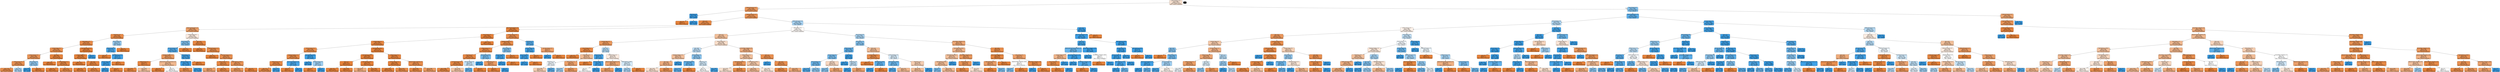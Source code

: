 digraph Tree {
node [color="black", fontname="helvetica", shape=box, style="filled, rounded"];
edge [fontname="helvetica"];
0 [fillcolor="#f9e2d1", label=<Online boarding &le; 3.5<br/>gini = 0.491<br/>samples = 97115<br/>value = [54936, 42179]<br/>class = neutral or dissatisfied>];
1 [fillcolor="#ea975c", label=<Inflight wifi service &le; 0.5<br/>gini = 0.256<br/>samples = 48924<br/>value = [41552, 7372]<br/>class = neutral or dissatisfied>];
0 -> 1  [headlabel="True", labelangle=45, labeldistance="2.5"];
2 [fillcolor="#3a9de5", label=<Cleanliness &le; 0.5<br/>gini = 0.006<br/>samples = 1679<br/>value = [5, 1674]<br/>class = satisfied>];
1 -> 2;
3 [fillcolor="#e58139", label=<gini = 0.0<br/>samples = 5<br/>value = [5, 0]<br/>class = neutral or dissatisfied>];
2 -> 3;
4 [fillcolor="#399de5", label=<gini = 0.0<br/>samples = 1674<br/>value = [0, 1674]<br/>class = satisfied>];
2 -> 4;
5 [fillcolor="#e99254", label=<Inflight wifi service &le; 3.5<br/>gini = 0.212<br/>samples = 47245<br/>value = [41547, 5698]<br/>class = neutral or dissatisfied>];
1 -> 5;
6 [fillcolor="#e78a47", label=<Class &le; 0.5<br/>gini = 0.124<br/>samples = 42783<br/>value = [39947, 2836]<br/>class = neutral or dissatisfied>];
5 -> 6;
7 [fillcolor="#eb9f68", label=<Inflight entertainment &le; 3.5<br/>gini = 0.309<br/>samples = 12063<br/>value = [9755, 2308]<br/>class = neutral or dissatisfied>];
6 -> 7;
8 [fillcolor="#e78b49", label=<Cleanliness &le; 4.5<br/>gini = 0.138<br/>samples = 8390<br/>value = [7762, 628]<br/>class = neutral or dissatisfied>];
7 -> 8;
9 [fillcolor="#e78a48", label=<Gate location &le; 3.5<br/>gini = 0.129<br/>samples = 8315<br/>value = [7738, 577]<br/>class = neutral or dissatisfied>];
8 -> 9;
10 [fillcolor="#e89050", label=<Customer Type &le; 0.5<br/>gini = 0.187<br/>samples = 5381<br/>value = [4818, 563]<br/>class = neutral or dissatisfied>];
9 -> 10;
11 [fillcolor="#e99558", label=<Checkin service &le; 4.5<br/>gini = 0.233<br/>samples = 3986<br/>value = [3449, 537]<br/>class = neutral or dissatisfied>];
10 -> 11;
12 [fillcolor="#e89051", label=<Inflight service &le; 4.5<br/>gini = 0.19<br/>samples = 3796<br/>value = [3392, 404]<br/>class = neutral or dissatisfied>];
11 -> 12;
13 [fillcolor="#e78c4b", label=<gini = 0.15<br/>samples = 3629<br/>value = [3332, 297]<br/>class = neutral or dissatisfied>];
12 -> 13;
14 [fillcolor="#a8d4f4", label=<gini = 0.46<br/>samples = 167<br/>value = [60, 107]<br/>class = satisfied>];
12 -> 14;
15 [fillcolor="#8ec7f0", label=<Type of Travel &le; 0.5<br/>gini = 0.42<br/>samples = 190<br/>value = [57, 133]<br/>class = satisfied>];
11 -> 15;
16 [fillcolor="#3a9ee5", label=<gini = 0.015<br/>samples = 134<br/>value = [1, 133]<br/>class = satisfied>];
15 -> 16;
17 [fillcolor="#e58139", label=<gini = 0.0<br/>samples = 56<br/>value = [56, 0]<br/>class = neutral or dissatisfied>];
15 -> 17;
18 [fillcolor="#e5833d", label=<Age &le; 36.5<br/>gini = 0.037<br/>samples = 1395<br/>value = [1369, 26]<br/>class = neutral or dissatisfied>];
10 -> 18;
19 [fillcolor="#e58139", label=<gini = 0.0<br/>samples = 800<br/>value = [800, 0]<br/>class = neutral or dissatisfied>];
18 -> 19;
20 [fillcolor="#e68742", label=<Online boarding &le; 1.5<br/>gini = 0.084<br/>samples = 595<br/>value = [569, 26]<br/>class = neutral or dissatisfied>];
18 -> 20;
21 [fillcolor="#e58139", label=<gini = 0.0<br/>samples = 149<br/>value = [149, 0]<br/>class = neutral or dissatisfied>];
20 -> 21;
22 [fillcolor="#e78945", label=<gini = 0.11<br/>samples = 446<br/>value = [420, 26]<br/>class = neutral or dissatisfied>];
20 -> 22;
23 [fillcolor="#e5823a", label=<Flight Distance &le; 4973.0<br/>gini = 0.009<br/>samples = 2934<br/>value = [2920, 14]<br/>class = neutral or dissatisfied>];
9 -> 23;
24 [fillcolor="#e5823a", label=<Customer Type &le; 0.5<br/>gini = 0.009<br/>samples = 2933<br/>value = [2920, 13]<br/>class = neutral or dissatisfied>];
23 -> 24;
25 [fillcolor="#e58139", label=<gini = 0.0<br/>samples = 2204<br/>value = [2204, 0]<br/>class = neutral or dissatisfied>];
24 -> 25;
26 [fillcolor="#e5833d", label=<Age &le; 36.5<br/>gini = 0.035<br/>samples = 729<br/>value = [716, 13]<br/>class = neutral or dissatisfied>];
24 -> 26;
27 [fillcolor="#e58139", label=<gini = 0.0<br/>samples = 419<br/>value = [419, 0]<br/>class = neutral or dissatisfied>];
26 -> 27;
28 [fillcolor="#e68742", label=<gini = 0.08<br/>samples = 310<br/>value = [297, 13]<br/>class = neutral or dissatisfied>];
26 -> 28;
29 [fillcolor="#399de5", label=<gini = 0.0<br/>samples = 1<br/>value = [0, 1]<br/>class = satisfied>];
23 -> 29;
30 [fillcolor="#96cbf1", label=<Type of Travel &le; 0.5<br/>gini = 0.435<br/>samples = 75<br/>value = [24, 51]<br/>class = satisfied>];
8 -> 30;
31 [fillcolor="#49a5e7", label=<Inflight service &le; 1.5<br/>gini = 0.135<br/>samples = 55<br/>value = [4, 51]<br/>class = satisfied>];
30 -> 31;
32 [fillcolor="#e58139", label=<gini = 0.0<br/>samples = 2<br/>value = [2, 0]<br/>class = neutral or dissatisfied>];
31 -> 32;
33 [fillcolor="#41a1e6", label=<Flight Distance &le; 3775.5<br/>gini = 0.073<br/>samples = 53<br/>value = [2, 51]<br/>class = satisfied>];
31 -> 33;
34 [fillcolor="#3d9fe6", label=<Customer Type &le; 0.5<br/>gini = 0.038<br/>samples = 52<br/>value = [1, 51]<br/>class = satisfied>];
33 -> 34;
35 [fillcolor="#399de5", label=<gini = 0.0<br/>samples = 51<br/>value = [0, 51]<br/>class = satisfied>];
34 -> 35;
36 [fillcolor="#e58139", label=<gini = 0.0<br/>samples = 1<br/>value = [1, 0]<br/>class = neutral or dissatisfied>];
34 -> 36;
37 [fillcolor="#e58139", label=<gini = 0.0<br/>samples = 1<br/>value = [1, 0]<br/>class = neutral or dissatisfied>];
33 -> 37;
38 [fillcolor="#e58139", label=<gini = 0.0<br/>samples = 20<br/>value = [20, 0]<br/>class = neutral or dissatisfied>];
30 -> 38;
39 [fillcolor="#fbebe0", label=<Customer Type &le; 0.5<br/>gini = 0.496<br/>samples = 3673<br/>value = [1993, 1680]<br/>class = neutral or dissatisfied>];
7 -> 39;
40 [fillcolor="#7ebfee", label=<Type of Travel &le; 0.5<br/>gini = 0.383<br/>samples = 2188<br/>value = [564, 1624]<br/>class = satisfied>];
39 -> 40;
41 [fillcolor="#51a9e8", label=<Leg room service &le; 3.5<br/>gini = 0.195<br/>samples = 1824<br/>value = [200, 1624]<br/>class = satisfied>];
40 -> 41;
42 [fillcolor="#ea9a60", label=<Baggage handling &le; 3.5<br/>gini = 0.273<br/>samples = 141<br/>value = [118, 23]<br/>class = neutral or dissatisfied>];
41 -> 42;
43 [fillcolor="#e68641", label=<Inflight service &le; 4.5<br/>gini = 0.077<br/>samples = 75<br/>value = [72, 3]<br/>class = neutral or dissatisfied>];
42 -> 43;
44 [fillcolor="#e6853f", label=<gini = 0.054<br/>samples = 72<br/>value = [70, 2]<br/>class = neutral or dissatisfied>];
43 -> 44;
45 [fillcolor="#f2c09c", label=<gini = 0.444<br/>samples = 3<br/>value = [2, 1]<br/>class = neutral or dissatisfied>];
43 -> 45;
46 [fillcolor="#f0b88f", label=<Departure/Arrival time convenient &le; 0.5<br/>gini = 0.422<br/>samples = 66<br/>value = [46, 20]<br/>class = neutral or dissatisfied>];
42 -> 46;
47 [fillcolor="#e58139", label=<gini = 0.0<br/>samples = 26<br/>value = [26, 0]<br/>class = neutral or dissatisfied>];
46 -> 47;
48 [fillcolor="#ffffff", label=<gini = 0.5<br/>samples = 40<br/>value = [20, 20]<br/>class = neutral or dissatisfied>];
46 -> 48;
49 [fillcolor="#43a2e6", label=<Gate location &le; 3.5<br/>gini = 0.093<br/>samples = 1683<br/>value = [82, 1601]<br/>class = satisfied>];
41 -> 49;
50 [fillcolor="#3fa0e6", label=<Baggage handling &le; 2.5<br/>gini = 0.058<br/>samples = 1650<br/>value = [49, 1601]<br/>class = satisfied>];
49 -> 50;
51 [fillcolor="#e78c4a", label=<gini = 0.147<br/>samples = 25<br/>value = [23, 2]<br/>class = neutral or dissatisfied>];
50 -> 51;
52 [fillcolor="#3c9fe5", label=<gini = 0.031<br/>samples = 1625<br/>value = [26, 1599]<br/>class = satisfied>];
50 -> 52;
53 [fillcolor="#e58139", label=<gini = 0.0<br/>samples = 33<br/>value = [33, 0]<br/>class = neutral or dissatisfied>];
49 -> 53;
54 [fillcolor="#e58139", label=<gini = 0.0<br/>samples = 364<br/>value = [364, 0]<br/>class = neutral or dissatisfied>];
40 -> 54;
55 [fillcolor="#e68641", label=<Age &le; 36.5<br/>gini = 0.073<br/>samples = 1485<br/>value = [1429, 56]<br/>class = neutral or dissatisfied>];
39 -> 55;
56 [fillcolor="#e58139", label=<gini = 0.0<br/>samples = 823<br/>value = [823, 0]<br/>class = neutral or dissatisfied>];
55 -> 56;
57 [fillcolor="#e78d4b", label=<Inflight wifi service &le; 1.5<br/>gini = 0.155<br/>samples = 662<br/>value = [606, 56]<br/>class = neutral or dissatisfied>];
55 -> 57;
58 [fillcolor="#e58139", label=<gini = 0.0<br/>samples = 149<br/>value = [149, 0]<br/>class = neutral or dissatisfied>];
57 -> 58;
59 [fillcolor="#e89051", label=<Leg room service &le; 2.5<br/>gini = 0.194<br/>samples = 513<br/>value = [457, 56]<br/>class = neutral or dissatisfied>];
57 -> 59;
60 [fillcolor="#e78945", label=<Inflight service &le; 1.5<br/>gini = 0.107<br/>samples = 159<br/>value = [150, 9]<br/>class = neutral or dissatisfied>];
59 -> 60;
61 [fillcolor="#eca06a", label=<gini = 0.32<br/>samples = 10<br/>value = [8, 2]<br/>class = neutral or dissatisfied>];
60 -> 61;
62 [fillcolor="#e68743", label=<gini = 0.09<br/>samples = 149<br/>value = [142, 7]<br/>class = neutral or dissatisfied>];
60 -> 62;
63 [fillcolor="#e99457", label=<Flight Distance &le; 1560.0<br/>gini = 0.23<br/>samples = 354<br/>value = [307, 47]<br/>class = neutral or dissatisfied>];
59 -> 63;
64 [fillcolor="#ea975b", label=<gini = 0.253<br/>samples = 317<br/>value = [270, 47]<br/>class = neutral or dissatisfied>];
63 -> 64;
65 [fillcolor="#e58139", label=<gini = 0.0<br/>samples = 37<br/>value = [37, 0]<br/>class = neutral or dissatisfied>];
63 -> 65;
66 [fillcolor="#e5833c", label=<Ease of Online booking &le; 3.5<br/>gini = 0.034<br/>samples = 30720<br/>value = [30192, 528]<br/>class = neutral or dissatisfied>];
6 -> 66;
67 [fillcolor="#e5823b", label=<Type of Travel &le; 0.5<br/>gini = 0.023<br/>samples = 28466<br/>value = [28141, 325]<br/>class = neutral or dissatisfied>];
66 -> 67;
68 [fillcolor="#e6853f", label=<Customer Type &le; 0.5<br/>gini = 0.059<br/>samples = 10773<br/>value = [10448, 325]<br/>class = neutral or dissatisfied>];
67 -> 68;
69 [fillcolor="#e88e4d", label=<Checkin service &le; 4.5<br/>gini = 0.166<br/>samples = 3068<br/>value = [2788, 280]<br/>class = neutral or dissatisfied>];
68 -> 69;
70 [fillcolor="#e78b49", label=<Baggage handling &le; 4.5<br/>gini = 0.136<br/>samples = 3007<br/>value = [2787, 220]<br/>class = neutral or dissatisfied>];
69 -> 70;
71 [fillcolor="#e78946", label=<Inflight service &le; 4.5<br/>gini = 0.115<br/>samples = 2965<br/>value = [2784, 181]<br/>class = neutral or dissatisfied>];
70 -> 71;
72 [fillcolor="#e68844", label=<gini = 0.1<br/>samples = 2938<br/>value = [2783, 155]<br/>class = neutral or dissatisfied>];
71 -> 72;
73 [fillcolor="#41a1e6", label=<gini = 0.071<br/>samples = 27<br/>value = [1, 26]<br/>class = satisfied>];
71 -> 73;
74 [fillcolor="#48a5e7", label=<Ease of Online booking &le; 0.5<br/>gini = 0.133<br/>samples = 42<br/>value = [3, 39]<br/>class = satisfied>];
70 -> 74;
75 [fillcolor="#e58139", label=<gini = 0.0<br/>samples = 3<br/>value = [3, 0]<br/>class = neutral or dissatisfied>];
74 -> 75;
76 [fillcolor="#399de5", label=<gini = 0.0<br/>samples = 39<br/>value = [0, 39]<br/>class = satisfied>];
74 -> 76;
77 [fillcolor="#3c9fe5", label=<Flight Distance &le; 1309.0<br/>gini = 0.032<br/>samples = 61<br/>value = [1, 60]<br/>class = satisfied>];
69 -> 77;
78 [fillcolor="#399de5", label=<gini = 0.0<br/>samples = 58<br/>value = [0, 58]<br/>class = satisfied>];
77 -> 78;
79 [fillcolor="#9ccef2", label=<Leg room service &le; 2.5<br/>gini = 0.444<br/>samples = 3<br/>value = [1, 2]<br/>class = satisfied>];
77 -> 79;
80 [fillcolor="#e58139", label=<gini = 0.0<br/>samples = 1<br/>value = [1, 0]<br/>class = neutral or dissatisfied>];
79 -> 80;
81 [fillcolor="#399de5", label=<gini = 0.0<br/>samples = 2<br/>value = [0, 2]<br/>class = satisfied>];
79 -> 81;
82 [fillcolor="#e5823a", label=<Flight Distance &le; 966.5<br/>gini = 0.012<br/>samples = 7705<br/>value = [7660, 45]<br/>class = neutral or dissatisfied>];
68 -> 82;
83 [fillcolor="#e58139", label=<Flight Distance &le; 927.5<br/>gini = 0.001<br/>samples = 5947<br/>value = [5944, 3]<br/>class = neutral or dissatisfied>];
82 -> 83;
84 [fillcolor="#e58139", label=<Class &le; 1.5<br/>gini = 0.0<br/>samples = 5733<br/>value = [5732, 1]<br/>class = neutral or dissatisfied>];
83 -> 84;
85 [fillcolor="#e58139", label=<gini = 0.0<br/>samples = 5357<br/>value = [5357, 0]<br/>class = neutral or dissatisfied>];
84 -> 85;
86 [fillcolor="#e5813a", label=<gini = 0.005<br/>samples = 376<br/>value = [375, 1]<br/>class = neutral or dissatisfied>];
84 -> 86;
87 [fillcolor="#e5823b", label=<Flight Distance &le; 928.5<br/>gini = 0.019<br/>samples = 214<br/>value = [212, 2]<br/>class = neutral or dissatisfied>];
83 -> 87;
88 [fillcolor="#eeab7b", label=<gini = 0.375<br/>samples = 4<br/>value = [3, 1]<br/>class = neutral or dissatisfied>];
87 -> 88;
89 [fillcolor="#e5823a", label=<gini = 0.009<br/>samples = 210<br/>value = [209, 1]<br/>class = neutral or dissatisfied>];
87 -> 89;
90 [fillcolor="#e6843e", label=<Inflight service &le; 4.5<br/>gini = 0.047<br/>samples = 1758<br/>value = [1716, 42]<br/>class = neutral or dissatisfied>];
82 -> 90;
91 [fillcolor="#e5833c", label=<Checkin service &le; 4.5<br/>gini = 0.029<br/>samples = 1542<br/>value = [1519, 23]<br/>class = neutral or dissatisfied>];
90 -> 91;
92 [fillcolor="#e5823b", label=<gini = 0.021<br/>samples = 1429<br/>value = [1414, 15]<br/>class = neutral or dissatisfied>];
91 -> 92;
93 [fillcolor="#e78b48", label=<gini = 0.132<br/>samples = 113<br/>value = [105, 8]<br/>class = neutral or dissatisfied>];
91 -> 93;
94 [fillcolor="#e88d4c", label=<Departure Delay in Minutes &le; 1.5<br/>gini = 0.16<br/>samples = 216<br/>value = [197, 19]<br/>class = neutral or dissatisfied>];
90 -> 94;
95 [fillcolor="#e68843", label=<gini = 0.094<br/>samples = 141<br/>value = [134, 7]<br/>class = neutral or dissatisfied>];
94 -> 95;
96 [fillcolor="#ea995f", label=<gini = 0.269<br/>samples = 75<br/>value = [63, 12]<br/>class = neutral or dissatisfied>];
94 -> 96;
97 [fillcolor="#e58139", label=<gini = 0.0<br/>samples = 17693<br/>value = [17693, 0]<br/>class = neutral or dissatisfied>];
67 -> 97;
98 [fillcolor="#e88d4d", label=<Checkin service &le; 4.5<br/>gini = 0.164<br/>samples = 2254<br/>value = [2051, 203]<br/>class = neutral or dissatisfied>];
66 -> 98;
99 [fillcolor="#e78b49", label=<Baggage handling &le; 4.5<br/>gini = 0.135<br/>samples = 2206<br/>value = [2045, 161]<br/>class = neutral or dissatisfied>];
98 -> 99;
100 [fillcolor="#e78946", label=<Inflight service &le; 4.5<br/>gini = 0.117<br/>samples = 2172<br/>value = [2036, 136]<br/>class = neutral or dissatisfied>];
99 -> 100;
101 [fillcolor="#e78845", label=<Cleanliness &le; 4.5<br/>gini = 0.105<br/>samples = 2150<br/>value = [2031, 119]<br/>class = neutral or dissatisfied>];
100 -> 101;
102 [fillcolor="#e68844", label=<On-board service &le; 4.5<br/>gini = 0.097<br/>samples = 2133<br/>value = [2024, 109]<br/>class = neutral or dissatisfied>];
101 -> 102;
103 [fillcolor="#e68742", label=<gini = 0.085<br/>samples = 2087<br/>value = [1994, 93]<br/>class = neutral or dissatisfied>];
102 -> 103;
104 [fillcolor="#f3c4a3", label=<gini = 0.454<br/>samples = 46<br/>value = [30, 16]<br/>class = neutral or dissatisfied>];
102 -> 104;
105 [fillcolor="#c4e2f7", label=<Leg room service &le; 3.5<br/>gini = 0.484<br/>samples = 17<br/>value = [7, 10]<br/>class = satisfied>];
101 -> 105;
106 [fillcolor="#61b1ea", label=<gini = 0.278<br/>samples = 12<br/>value = [2, 10]<br/>class = satisfied>];
105 -> 106;
107 [fillcolor="#e58139", label=<gini = 0.0<br/>samples = 5<br/>value = [5, 0]<br/>class = neutral or dissatisfied>];
105 -> 107;
108 [fillcolor="#73baed", label=<Flight Distance &le; 859.0<br/>gini = 0.351<br/>samples = 22<br/>value = [5, 17]<br/>class = satisfied>];
100 -> 108;
109 [fillcolor="#399de5", label=<gini = 0.0<br/>samples = 16<br/>value = [0, 16]<br/>class = satisfied>];
108 -> 109;
110 [fillcolor="#ea9a61", label=<Gate location &le; 4.5<br/>gini = 0.278<br/>samples = 6<br/>value = [5, 1]<br/>class = neutral or dissatisfied>];
108 -> 110;
111 [fillcolor="#e58139", label=<gini = 0.0<br/>samples = 5<br/>value = [5, 0]<br/>class = neutral or dissatisfied>];
110 -> 111;
112 [fillcolor="#399de5", label=<gini = 0.0<br/>samples = 1<br/>value = [0, 1]<br/>class = satisfied>];
110 -> 112;
113 [fillcolor="#80c0ee", label=<Type of Travel &le; 0.5<br/>gini = 0.389<br/>samples = 34<br/>value = [9, 25]<br/>class = satisfied>];
99 -> 113;
114 [fillcolor="#41a1e6", label=<Customer Type &le; 0.5<br/>gini = 0.074<br/>samples = 26<br/>value = [1, 25]<br/>class = satisfied>];
113 -> 114;
115 [fillcolor="#399de5", label=<gini = 0.0<br/>samples = 25<br/>value = [0, 25]<br/>class = satisfied>];
114 -> 115;
116 [fillcolor="#e58139", label=<gini = 0.0<br/>samples = 1<br/>value = [1, 0]<br/>class = neutral or dissatisfied>];
114 -> 116;
117 [fillcolor="#e58139", label=<gini = 0.0<br/>samples = 8<br/>value = [8, 0]<br/>class = neutral or dissatisfied>];
113 -> 117;
118 [fillcolor="#55abe9", label=<Cleanliness &le; 3.5<br/>gini = 0.219<br/>samples = 48<br/>value = [6, 42]<br/>class = satisfied>];
98 -> 118;
119 [fillcolor="#43a2e6", label=<Customer Type &le; 0.5<br/>gini = 0.089<br/>samples = 43<br/>value = [2, 41]<br/>class = satisfied>];
118 -> 119;
120 [fillcolor="#3e9fe6", label=<Type of Travel &le; 0.5<br/>gini = 0.046<br/>samples = 42<br/>value = [1, 41]<br/>class = satisfied>];
119 -> 120;
121 [fillcolor="#399de5", label=<gini = 0.0<br/>samples = 41<br/>value = [0, 41]<br/>class = satisfied>];
120 -> 121;
122 [fillcolor="#e58139", label=<gini = 0.0<br/>samples = 1<br/>value = [1, 0]<br/>class = neutral or dissatisfied>];
120 -> 122;
123 [fillcolor="#e58139", label=<gini = 0.0<br/>samples = 1<br/>value = [1, 0]<br/>class = neutral or dissatisfied>];
119 -> 123;
124 [fillcolor="#eca06a", label=<Leg room service &le; 3.5<br/>gini = 0.32<br/>samples = 5<br/>value = [4, 1]<br/>class = neutral or dissatisfied>];
118 -> 124;
125 [fillcolor="#399de5", label=<gini = 0.0<br/>samples = 1<br/>value = [0, 1]<br/>class = satisfied>];
124 -> 125;
126 [fillcolor="#e58139", label=<gini = 0.0<br/>samples = 4<br/>value = [4, 0]<br/>class = neutral or dissatisfied>];
124 -> 126;
127 [fillcolor="#a8d4f4", label=<Inflight wifi service &le; 4.5<br/>gini = 0.46<br/>samples = 4462<br/>value = [1600, 2862]<br/>class = satisfied>];
5 -> 127;
128 [fillcolor="#fefaf7", label=<Gate location &le; 3.5<br/>gini = 0.5<br/>samples = 3078<br/>value = [1571, 1507]<br/>class = neutral or dissatisfied>];
127 -> 128;
129 [fillcolor="#f2be98", label=<Class &le; 0.5<br/>gini = 0.439<br/>samples = 1457<br/>value = [983, 474]<br/>class = neutral or dissatisfied>];
128 -> 129;
130 [fillcolor="#e9975b", label=<Customer Type &le; 0.5<br/>gini = 0.25<br/>samples = 511<br/>value = [436, 75]<br/>class = neutral or dissatisfied>];
129 -> 130;
131 [fillcolor="#e68743", label=<Type of Travel &le; 0.5<br/>gini = 0.09<br/>samples = 422<br/>value = [402, 20]<br/>class = neutral or dissatisfied>];
130 -> 131;
132 [fillcolor="#e58139", label=<gini = 0.0<br/>samples = 359<br/>value = [359, 0]<br/>class = neutral or dissatisfied>];
131 -> 132;
133 [fillcolor="#f1bc95", label=<Cleanliness &le; 2.5<br/>gini = 0.433<br/>samples = 63<br/>value = [43, 20]<br/>class = neutral or dissatisfied>];
131 -> 133;
134 [fillcolor="#eff7fd", label=<Cleanliness &le; 1.5<br/>gini = 0.499<br/>samples = 23<br/>value = [11, 12]<br/>class = satisfied>];
133 -> 134;
135 [fillcolor="#f5cdb0", label=<gini = 0.469<br/>samples = 16<br/>value = [10, 6]<br/>class = neutral or dissatisfied>];
134 -> 135;
136 [fillcolor="#5aade9", label=<gini = 0.245<br/>samples = 7<br/>value = [1, 6]<br/>class = satisfied>];
134 -> 136;
137 [fillcolor="#eca06a", label=<Seat comfort &le; 1.5<br/>gini = 0.32<br/>samples = 40<br/>value = [32, 8]<br/>class = neutral or dissatisfied>];
133 -> 137;
138 [fillcolor="#9ccef2", label=<gini = 0.444<br/>samples = 3<br/>value = [1, 2]<br/>class = satisfied>];
137 -> 138;
139 [fillcolor="#ea995f", label=<gini = 0.272<br/>samples = 37<br/>value = [31, 6]<br/>class = neutral or dissatisfied>];
137 -> 139;
140 [fillcolor="#b3daf5", label=<Age &le; 24.5<br/>gini = 0.472<br/>samples = 89<br/>value = [34, 55]<br/>class = satisfied>];
130 -> 140;
141 [fillcolor="#47a4e7", label=<Inflight service &le; 2.5<br/>gini = 0.124<br/>samples = 30<br/>value = [2, 28]<br/>class = satisfied>];
140 -> 141;
142 [fillcolor="#e58139", label=<gini = 0.0<br/>samples = 1<br/>value = [1, 0]<br/>class = neutral or dissatisfied>];
141 -> 142;
143 [fillcolor="#40a0e6", label=<On-board service &le; 2.5<br/>gini = 0.067<br/>samples = 29<br/>value = [1, 28]<br/>class = satisfied>];
141 -> 143;
144 [fillcolor="#ffffff", label=<gini = 0.5<br/>samples = 2<br/>value = [1, 1]<br/>class = neutral or dissatisfied>];
143 -> 144;
145 [fillcolor="#399de5", label=<gini = 0.0<br/>samples = 27<br/>value = [0, 27]<br/>class = satisfied>];
143 -> 145;
146 [fillcolor="#fbebe0", label=<Food and drink &le; 2.5<br/>gini = 0.496<br/>samples = 59<br/>value = [32, 27]<br/>class = neutral or dissatisfied>];
140 -> 146;
147 [fillcolor="#eca572", label=<Departure Delay in Minutes &le; 47.5<br/>gini = 0.346<br/>samples = 18<br/>value = [14, 4]<br/>class = neutral or dissatisfied>];
146 -> 147;
148 [fillcolor="#eb9c63", label=<gini = 0.291<br/>samples = 17<br/>value = [14, 3]<br/>class = neutral or dissatisfied>];
147 -> 148;
149 [fillcolor="#399de5", label=<gini = 0.0<br/>samples = 1<br/>value = [0, 1]<br/>class = satisfied>];
147 -> 149;
150 [fillcolor="#d4eaf9", label=<Flight Distance &le; 2464.5<br/>gini = 0.493<br/>samples = 41<br/>value = [18, 23]<br/>class = satisfied>];
146 -> 150;
151 [fillcolor="#a9d4f4", label=<gini = 0.461<br/>samples = 36<br/>value = [13, 23]<br/>class = satisfied>];
150 -> 151;
152 [fillcolor="#e58139", label=<gini = 0.0<br/>samples = 5<br/>value = [5, 0]<br/>class = neutral or dissatisfied>];
150 -> 152;
153 [fillcolor="#f8ddc9", label=<Type of Travel &le; 0.5<br/>gini = 0.488<br/>samples = 946<br/>value = [547, 399]<br/>class = neutral or dissatisfied>];
129 -> 153;
154 [fillcolor="#bfdff7", label=<Age &le; 40.5<br/>gini = 0.481<br/>samples = 454<br/>value = [183, 271]<br/>class = satisfied>];
153 -> 154;
155 [fillcolor="#f2bf9b", label=<Baggage handling &le; 4.5<br/>gini = 0.443<br/>samples = 136<br/>value = [91, 45]<br/>class = neutral or dissatisfied>];
154 -> 155;
156 [fillcolor="#eead7f", label=<Age &le; 25.5<br/>gini = 0.385<br/>samples = 123<br/>value = [91, 32]<br/>class = neutral or dissatisfied>];
155 -> 156;
157 [fillcolor="#f9e0cf", label=<gini = 0.49<br/>samples = 58<br/>value = [33, 25]<br/>class = neutral or dissatisfied>];
156 -> 157;
158 [fillcolor="#e89051", label=<gini = 0.192<br/>samples = 65<br/>value = [58, 7]<br/>class = neutral or dissatisfied>];
156 -> 158;
159 [fillcolor="#399de5", label=<gini = 0.0<br/>samples = 13<br/>value = [0, 13]<br/>class = satisfied>];
155 -> 159;
160 [fillcolor="#8ac5f0", label=<Online boarding &le; 2.5<br/>gini = 0.411<br/>samples = 318<br/>value = [92, 226]<br/>class = satisfied>];
154 -> 160;
161 [fillcolor="#63b2eb", label=<Flight Distance &le; 1576.0<br/>gini = 0.289<br/>samples = 177<br/>value = [31, 146]<br/>class = satisfied>];
160 -> 161;
162 [fillcolor="#5caeea", label=<gini = 0.257<br/>samples = 172<br/>value = [26, 146]<br/>class = satisfied>];
161 -> 162;
163 [fillcolor="#e58139", label=<gini = 0.0<br/>samples = 5<br/>value = [5, 0]<br/>class = neutral or dissatisfied>];
161 -> 163;
164 [fillcolor="#d0e8f9", label=<Cleanliness &le; 4.5<br/>gini = 0.491<br/>samples = 141<br/>value = [61, 80]<br/>class = satisfied>];
160 -> 164;
165 [fillcolor="#fffdfc", label=<gini = 0.5<br/>samples = 119<br/>value = [60, 59]<br/>class = neutral or dissatisfied>];
164 -> 165;
166 [fillcolor="#42a2e6", label=<gini = 0.087<br/>samples = 22<br/>value = [1, 21]<br/>class = satisfied>];
164 -> 166;
167 [fillcolor="#eead7f", label=<Arrival Delay in Minutes &le; 5.5<br/>gini = 0.385<br/>samples = 492<br/>value = [364, 128]<br/>class = neutral or dissatisfied>];
153 -> 167;
168 [fillcolor="#f2c19d", label=<Inflight service &le; 1.5<br/>gini = 0.446<br/>samples = 333<br/>value = [221, 112]<br/>class = neutral or dissatisfied>];
167 -> 168;
169 [fillcolor="#e9965a", label=<Flight Distance &le; 245.5<br/>gini = 0.245<br/>samples = 35<br/>value = [30, 5]<br/>class = neutral or dissatisfied>];
168 -> 169;
170 [fillcolor="#f8e0ce", label=<gini = 0.49<br/>samples = 7<br/>value = [4, 3]<br/>class = neutral or dissatisfied>];
169 -> 170;
171 [fillcolor="#e78b48", label=<gini = 0.133<br/>samples = 28<br/>value = [26, 2]<br/>class = neutral or dissatisfied>];
169 -> 171;
172 [fillcolor="#f4c8a8", label=<Flight Distance &le; 832.5<br/>gini = 0.46<br/>samples = 298<br/>value = [191, 107]<br/>class = neutral or dissatisfied>];
168 -> 172;
173 [fillcolor="#f0b890", label=<gini = 0.424<br/>samples = 187<br/>value = [130, 57]<br/>class = neutral or dissatisfied>];
172 -> 173;
174 [fillcolor="#fae8db", label=<gini = 0.495<br/>samples = 111<br/>value = [61, 50]<br/>class = neutral or dissatisfied>];
172 -> 174;
175 [fillcolor="#e88f4f", label=<Age &le; 7.5<br/>gini = 0.181<br/>samples = 159<br/>value = [143, 16]<br/>class = neutral or dissatisfied>];
167 -> 175;
176 [fillcolor="#399de5", label=<gini = 0.0<br/>samples = 1<br/>value = [0, 1]<br/>class = satisfied>];
175 -> 176;
177 [fillcolor="#e88e4e", label=<Age &le; 60.5<br/>gini = 0.172<br/>samples = 158<br/>value = [143, 15]<br/>class = neutral or dissatisfied>];
175 -> 177;
178 [fillcolor="#e78945", label=<gini = 0.107<br/>samples = 123<br/>value = [116, 7]<br/>class = neutral or dissatisfied>];
177 -> 178;
179 [fillcolor="#eda674", label=<gini = 0.353<br/>samples = 35<br/>value = [27, 8]<br/>class = neutral or dissatisfied>];
177 -> 179;
180 [fillcolor="#aad5f4", label=<Type of Travel &le; 0.5<br/>gini = 0.462<br/>samples = 1621<br/>value = [588, 1033]<br/>class = satisfied>];
128 -> 180;
181 [fillcolor="#85c3ef", label=<Gate location &le; 4.5<br/>gini = 0.4<br/>samples = 1340<br/>value = [371, 969]<br/>class = satisfied>];
180 -> 181;
182 [fillcolor="#62b1ea", label=<Inflight service &le; 4.5<br/>gini = 0.283<br/>samples = 1060<br/>value = [181, 879]<br/>class = satisfied>];
181 -> 182;
183 [fillcolor="#78bced", label=<Customer Type &le; 0.5<br/>gini = 0.366<br/>samples = 733<br/>value = [177, 556]<br/>class = satisfied>];
182 -> 183;
184 [fillcolor="#6db7ec", label=<Online boarding &le; 2.5<br/>gini = 0.329<br/>samples = 669<br/>value = [139, 530]<br/>class = satisfied>];
183 -> 184;
185 [fillcolor="#51a9e8", label=<gini = 0.192<br/>samples = 317<br/>value = [34, 283]<br/>class = satisfied>];
184 -> 185;
186 [fillcolor="#8dc7f0", label=<gini = 0.419<br/>samples = 352<br/>value = [105, 247]<br/>class = satisfied>];
184 -> 186;
187 [fillcolor="#f7d7c0", label=<Class &le; 0.5<br/>gini = 0.482<br/>samples = 64<br/>value = [38, 26]<br/>class = neutral or dissatisfied>];
183 -> 187;
188 [fillcolor="#86c3ef", label=<gini = 0.403<br/>samples = 25<br/>value = [7, 18]<br/>class = satisfied>];
187 -> 188;
189 [fillcolor="#eca26c", label=<gini = 0.326<br/>samples = 39<br/>value = [31, 8]<br/>class = neutral or dissatisfied>];
187 -> 189;
190 [fillcolor="#3b9ee5", label=<Class &le; 0.5<br/>gini = 0.024<br/>samples = 327<br/>value = [4, 323]<br/>class = satisfied>];
182 -> 190;
191 [fillcolor="#399de5", label=<gini = 0.0<br/>samples = 317<br/>value = [0, 317]<br/>class = satisfied>];
190 -> 191;
192 [fillcolor="#bddef6", label=<Cleanliness &le; 3.5<br/>gini = 0.48<br/>samples = 10<br/>value = [4, 6]<br/>class = satisfied>];
190 -> 192;
193 [fillcolor="#399de5", label=<gini = 0.0<br/>samples = 5<br/>value = [0, 5]<br/>class = satisfied>];
192 -> 193;
194 [fillcolor="#eca06a", label=<gini = 0.32<br/>samples = 5<br/>value = [4, 1]<br/>class = neutral or dissatisfied>];
192 -> 194;
195 [fillcolor="#f1bd97", label=<Class &le; 0.5<br/>gini = 0.436<br/>samples = 280<br/>value = [190, 90]<br/>class = neutral or dissatisfied>];
181 -> 195;
196 [fillcolor="#e78c4a", label=<Customer Type &le; 0.5<br/>gini = 0.148<br/>samples = 137<br/>value = [126, 11]<br/>class = neutral or dissatisfied>];
195 -> 196;
197 [fillcolor="#e58139", label=<gini = 0.0<br/>samples = 124<br/>value = [124, 0]<br/>class = neutral or dissatisfied>];
196 -> 197;
198 [fillcolor="#5dafea", label=<Flight Distance &le; 889.0<br/>gini = 0.26<br/>samples = 13<br/>value = [2, 11]<br/>class = satisfied>];
196 -> 198;
199 [fillcolor="#399de5", label=<gini = 0.0<br/>samples = 11<br/>value = [0, 11]<br/>class = satisfied>];
198 -> 199;
200 [fillcolor="#e58139", label=<gini = 0.0<br/>samples = 2<br/>value = [2, 0]<br/>class = neutral or dissatisfied>];
198 -> 200;
201 [fillcolor="#d9ecfa", label=<Online boarding &le; 2.5<br/>gini = 0.494<br/>samples = 143<br/>value = [64, 79]<br/>class = satisfied>];
195 -> 201;
202 [fillcolor="#6ab6ec", label=<Flight Distance &le; 1084.5<br/>gini = 0.32<br/>samples = 60<br/>value = [12, 48]<br/>class = satisfied>];
201 -> 202;
203 [fillcolor="#4fa8e8", label=<gini = 0.18<br/>samples = 50<br/>value = [5, 45]<br/>class = satisfied>];
202 -> 203;
204 [fillcolor="#f0b78e", label=<gini = 0.42<br/>samples = 10<br/>value = [7, 3]<br/>class = neutral or dissatisfied>];
202 -> 204;
205 [fillcolor="#f4ccaf", label=<Cleanliness &le; 4.5<br/>gini = 0.468<br/>samples = 83<br/>value = [52, 31]<br/>class = neutral or dissatisfied>];
201 -> 205;
206 [fillcolor="#f1bb94", label=<gini = 0.432<br/>samples = 76<br/>value = [52, 24]<br/>class = neutral or dissatisfied>];
205 -> 206;
207 [fillcolor="#399de5", label=<gini = 0.0<br/>samples = 7<br/>value = [0, 7]<br/>class = satisfied>];
205 -> 207;
208 [fillcolor="#eda673", label=<Arrival Delay in Minutes &le; 5.5<br/>gini = 0.352<br/>samples = 281<br/>value = [217, 64]<br/>class = neutral or dissatisfied>];
180 -> 208;
209 [fillcolor="#f0b58b", label=<Flight Distance &le; 1456.5<br/>gini = 0.415<br/>samples = 194<br/>value = [137, 57]<br/>class = neutral or dissatisfied>];
208 -> 209;
210 [fillcolor="#f2bf9a", label=<Flight Distance &le; 1201.0<br/>gini = 0.442<br/>samples = 155<br/>value = [104, 51]<br/>class = neutral or dissatisfied>];
209 -> 210;
211 [fillcolor="#f1bb94", label=<Flight Distance &le; 121.0<br/>gini = 0.432<br/>samples = 152<br/>value = [104, 48]<br/>class = neutral or dissatisfied>];
210 -> 211;
212 [fillcolor="#7bbeee", label=<gini = 0.375<br/>samples = 4<br/>value = [1, 3]<br/>class = satisfied>];
211 -> 212;
213 [fillcolor="#f0b890", label=<gini = 0.423<br/>samples = 148<br/>value = [103, 45]<br/>class = neutral or dissatisfied>];
211 -> 213;
214 [fillcolor="#399de5", label=<gini = 0.0<br/>samples = 3<br/>value = [0, 3]<br/>class = satisfied>];
210 -> 214;
215 [fillcolor="#ea985d", label=<Arrival Delay in Minutes &le; 4.5<br/>gini = 0.26<br/>samples = 39<br/>value = [33, 6]<br/>class = neutral or dissatisfied>];
209 -> 215;
216 [fillcolor="#e99457", label=<Gate location &le; 4.5<br/>gini = 0.229<br/>samples = 38<br/>value = [33, 5]<br/>class = neutral or dissatisfied>];
215 -> 216;
217 [fillcolor="#e78a47", label=<gini = 0.121<br/>samples = 31<br/>value = [29, 2]<br/>class = neutral or dissatisfied>];
216 -> 217;
218 [fillcolor="#f8e0ce", label=<gini = 0.49<br/>samples = 7<br/>value = [4, 3]<br/>class = neutral or dissatisfied>];
216 -> 218;
219 [fillcolor="#399de5", label=<gini = 0.0<br/>samples = 1<br/>value = [0, 1]<br/>class = satisfied>];
215 -> 219;
220 [fillcolor="#e78c4a", label=<Age &le; 60.5<br/>gini = 0.148<br/>samples = 87<br/>value = [80, 7]<br/>class = neutral or dissatisfied>];
208 -> 220;
221 [fillcolor="#e68742", label=<Ease of Online booking &le; 1.5<br/>gini = 0.086<br/>samples = 67<br/>value = [64, 3]<br/>class = neutral or dissatisfied>];
220 -> 221;
222 [fillcolor="#eb9e67", label=<Flight Distance &le; 273.5<br/>gini = 0.305<br/>samples = 16<br/>value = [13, 3]<br/>class = neutral or dissatisfied>];
221 -> 222;
223 [fillcolor="#e58139", label=<gini = 0.0<br/>samples = 12<br/>value = [12, 0]<br/>class = neutral or dissatisfied>];
222 -> 223;
224 [fillcolor="#7bbeee", label=<gini = 0.375<br/>samples = 4<br/>value = [1, 3]<br/>class = satisfied>];
222 -> 224;
225 [fillcolor="#e58139", label=<gini = 0.0<br/>samples = 51<br/>value = [51, 0]<br/>class = neutral or dissatisfied>];
221 -> 225;
226 [fillcolor="#eca06a", label=<Seat comfort &le; 2.5<br/>gini = 0.32<br/>samples = 20<br/>value = [16, 4]<br/>class = neutral or dissatisfied>];
220 -> 226;
227 [fillcolor="#ffffff", label=<Departure Delay in Minutes &le; 166.0<br/>gini = 0.5<br/>samples = 6<br/>value = [3, 3]<br/>class = neutral or dissatisfied>];
226 -> 227;
228 [fillcolor="#7bbeee", label=<gini = 0.375<br/>samples = 4<br/>value = [1, 3]<br/>class = satisfied>];
227 -> 228;
229 [fillcolor="#e58139", label=<gini = 0.0<br/>samples = 2<br/>value = [2, 0]<br/>class = neutral or dissatisfied>];
227 -> 229;
230 [fillcolor="#e78b48", label=<Arrival Delay in Minutes &le; 10.0<br/>gini = 0.133<br/>samples = 14<br/>value = [13, 1]<br/>class = neutral or dissatisfied>];
226 -> 230;
231 [fillcolor="#399de5", label=<gini = 0.0<br/>samples = 1<br/>value = [0, 1]<br/>class = satisfied>];
230 -> 231;
232 [fillcolor="#e58139", label=<gini = 0.0<br/>samples = 13<br/>value = [13, 0]<br/>class = neutral or dissatisfied>];
230 -> 232;
233 [fillcolor="#3d9fe6", label=<Age &le; 79.5<br/>gini = 0.041<br/>samples = 1384<br/>value = [29, 1355]<br/>class = satisfied>];
127 -> 233;
234 [fillcolor="#3d9fe6", label=<Ease of Online booking &le; 4.5<br/>gini = 0.04<br/>samples = 1383<br/>value = [28, 1355]<br/>class = satisfied>];
233 -> 234;
235 [fillcolor="#44a3e6", label=<Class &le; 0.5<br/>gini = 0.101<br/>samples = 487<br/>value = [26, 461]<br/>class = satisfied>];
234 -> 235;
236 [fillcolor="#67b4eb", label=<Departure/Arrival time convenient &le; 4.5<br/>gini = 0.305<br/>samples = 133<br/>value = [25, 108]<br/>class = satisfied>];
235 -> 236;
237 [fillcolor="#f0b58b", label=<Customer Type &le; 0.5<br/>gini = 0.415<br/>samples = 34<br/>value = [24, 10]<br/>class = neutral or dissatisfied>];
236 -> 237;
238 [fillcolor="#e78c49", label=<Type of Travel &le; 0.5<br/>gini = 0.142<br/>samples = 26<br/>value = [24, 2]<br/>class = neutral or dissatisfied>];
237 -> 238;
239 [fillcolor="#e58139", label=<gini = 0.0<br/>samples = 24<br/>value = [24, 0]<br/>class = neutral or dissatisfied>];
238 -> 239;
240 [fillcolor="#399de5", label=<gini = 0.0<br/>samples = 2<br/>value = [0, 2]<br/>class = satisfied>];
238 -> 240;
241 [fillcolor="#399de5", label=<gini = 0.0<br/>samples = 8<br/>value = [0, 8]<br/>class = satisfied>];
237 -> 241;
242 [fillcolor="#3b9ee5", label=<Arrival Delay in Minutes &le; 30.0<br/>gini = 0.02<br/>samples = 99<br/>value = [1, 98]<br/>class = satisfied>];
236 -> 242;
243 [fillcolor="#399de5", label=<gini = 0.0<br/>samples = 90<br/>value = [0, 90]<br/>class = satisfied>];
242 -> 243;
244 [fillcolor="#52a9e8", label=<Arrival Delay in Minutes &le; 39.5<br/>gini = 0.198<br/>samples = 9<br/>value = [1, 8]<br/>class = satisfied>];
242 -> 244;
245 [fillcolor="#e58139", label=<gini = 0.0<br/>samples = 1<br/>value = [1, 0]<br/>class = neutral or dissatisfied>];
244 -> 245;
246 [fillcolor="#399de5", label=<gini = 0.0<br/>samples = 8<br/>value = [0, 8]<br/>class = satisfied>];
244 -> 246;
247 [fillcolor="#3a9de5", label=<Arrival Delay in Minutes &le; 134.0<br/>gini = 0.006<br/>samples = 354<br/>value = [1, 353]<br/>class = satisfied>];
235 -> 247;
248 [fillcolor="#399de5", label=<gini = 0.0<br/>samples = 352<br/>value = [0, 352]<br/>class = satisfied>];
247 -> 248;
249 [fillcolor="#ffffff", label=<Arrival Delay in Minutes &le; 269.0<br/>gini = 0.5<br/>samples = 2<br/>value = [1, 1]<br/>class = neutral or dissatisfied>];
247 -> 249;
250 [fillcolor="#e58139", label=<gini = 0.0<br/>samples = 1<br/>value = [1, 0]<br/>class = neutral or dissatisfied>];
249 -> 250;
251 [fillcolor="#399de5", label=<gini = 0.0<br/>samples = 1<br/>value = [0, 1]<br/>class = satisfied>];
249 -> 251;
252 [fillcolor="#399de5", label=<Flight Distance &le; 3436.5<br/>gini = 0.004<br/>samples = 896<br/>value = [2, 894]<br/>class = satisfied>];
234 -> 252;
253 [fillcolor="#399de5", label=<Food and drink &le; 1.5<br/>gini = 0.002<br/>samples = 834<br/>value = [1, 833]<br/>class = satisfied>];
252 -> 253;
254 [fillcolor="#3b9ee5", label=<Checkin service &le; 1.5<br/>gini = 0.02<br/>samples = 99<br/>value = [1, 98]<br/>class = satisfied>];
253 -> 254;
255 [fillcolor="#44a2e6", label=<Flight Distance &le; 2039.0<br/>gini = 0.1<br/>samples = 19<br/>value = [1, 18]<br/>class = satisfied>];
254 -> 255;
256 [fillcolor="#399de5", label=<gini = 0.0<br/>samples = 14<br/>value = [0, 14]<br/>class = satisfied>];
255 -> 256;
257 [fillcolor="#6ab6ec", label=<gini = 0.32<br/>samples = 5<br/>value = [1, 4]<br/>class = satisfied>];
255 -> 257;
258 [fillcolor="#399de5", label=<gini = 0.0<br/>samples = 80<br/>value = [0, 80]<br/>class = satisfied>];
254 -> 258;
259 [fillcolor="#399de5", label=<gini = 0.0<br/>samples = 735<br/>value = [0, 735]<br/>class = satisfied>];
253 -> 259;
260 [fillcolor="#3c9fe5", label=<Flight Distance &le; 3442.0<br/>gini = 0.032<br/>samples = 62<br/>value = [1, 61]<br/>class = satisfied>];
252 -> 260;
261 [fillcolor="#e58139", label=<gini = 0.0<br/>samples = 1<br/>value = [1, 0]<br/>class = neutral or dissatisfied>];
260 -> 261;
262 [fillcolor="#399de5", label=<gini = 0.0<br/>samples = 61<br/>value = [0, 61]<br/>class = satisfied>];
260 -> 262;
263 [fillcolor="#e58139", label=<gini = 0.0<br/>samples = 1<br/>value = [1, 0]<br/>class = neutral or dissatisfied>];
233 -> 263;
264 [fillcolor="#85c3ef", label=<Type of Travel &le; 0.5<br/>gini = 0.401<br/>samples = 48191<br/>value = [13384, 34807]<br/>class = satisfied>];
0 -> 264  [headlabel="False", labelangle="-45", labeldistance="2.5"];
265 [fillcolor="#5caeea", label=<Inflight entertainment &le; 3.5<br/>gini = 0.253<br/>samples = 38343<br/>value = [5701, 32642]<br/>class = satisfied>];
264 -> 265;
266 [fillcolor="#b3d9f5", label=<Online boarding &le; 4.5<br/>gini = 0.472<br/>samples = 9441<br/>value = [3600, 5841]<br/>class = satisfied>];
265 -> 266;
267 [fillcolor="#fcf1e9", label=<Checkin service &le; 2.5<br/>gini = 0.498<br/>samples = 6541<br/>value = [3460, 3081]<br/>class = neutral or dissatisfied>];
266 -> 267;
268 [fillcolor="#e9965b", label=<Age &le; 31.5<br/>gini = 0.249<br/>samples = 1740<br/>value = [1487, 253]<br/>class = neutral or dissatisfied>];
267 -> 268;
269 [fillcolor="#f3c7a7", label=<Customer Type &le; 0.5<br/>gini = 0.459<br/>samples = 350<br/>value = [225, 125]<br/>class = neutral or dissatisfied>];
268 -> 269;
270 [fillcolor="#81c0ee", label=<Age &le; 13.5<br/>gini = 0.39<br/>samples = 64<br/>value = [17, 47]<br/>class = satisfied>];
269 -> 270;
271 [fillcolor="#e58139", label=<gini = 0.0<br/>samples = 4<br/>value = [4, 0]<br/>class = neutral or dissatisfied>];
270 -> 271;
272 [fillcolor="#70b8ec", label=<Inflight service &le; 2.5<br/>gini = 0.339<br/>samples = 60<br/>value = [13, 47]<br/>class = satisfied>];
270 -> 272;
273 [fillcolor="#41a1e6", label=<Ease of Online booking &le; 4.5<br/>gini = 0.077<br/>samples = 25<br/>value = [1, 24]<br/>class = satisfied>];
272 -> 273;
274 [fillcolor="#399de5", label=<gini = 0.0<br/>samples = 19<br/>value = [0, 19]<br/>class = satisfied>];
273 -> 274;
275 [fillcolor="#61b1ea", label=<gini = 0.278<br/>samples = 6<br/>value = [1, 5]<br/>class = satisfied>];
273 -> 275;
276 [fillcolor="#a0d0f3", label=<Leg room service &le; 2.5<br/>gini = 0.451<br/>samples = 35<br/>value = [12, 23]<br/>class = satisfied>];
272 -> 276;
277 [fillcolor="#48a5e7", label=<gini = 0.133<br/>samples = 14<br/>value = [1, 13]<br/>class = satisfied>];
276 -> 277;
278 [fillcolor="#fdf4ed", label=<gini = 0.499<br/>samples = 21<br/>value = [11, 10]<br/>class = neutral or dissatisfied>];
276 -> 278;
279 [fillcolor="#efb083", label=<On-board service &le; 4.5<br/>gini = 0.397<br/>samples = 286<br/>value = [208, 78]<br/>class = neutral or dissatisfied>];
269 -> 279;
280 [fillcolor="#eda775", label=<Inflight service &le; 4.5<br/>gini = 0.356<br/>samples = 255<br/>value = [196, 59]<br/>class = neutral or dissatisfied>];
279 -> 280;
281 [fillcolor="#eb9f68", label=<Inflight service &le; 1.5<br/>gini = 0.308<br/>samples = 226<br/>value = [183, 43]<br/>class = neutral or dissatisfied>];
280 -> 281;
282 [fillcolor="#eff7fd", label=<gini = 0.499<br/>samples = 23<br/>value = [11, 12]<br/>class = satisfied>];
281 -> 282;
283 [fillcolor="#ea985d", label=<gini = 0.259<br/>samples = 203<br/>value = [172, 31]<br/>class = neutral or dissatisfied>];
281 -> 283;
284 [fillcolor="#daedfa", label=<Age &le; 25.5<br/>gini = 0.495<br/>samples = 29<br/>value = [13, 16]<br/>class = satisfied>];
280 -> 284;
285 [fillcolor="#88c4ef", label=<gini = 0.408<br/>samples = 21<br/>value = [6, 15]<br/>class = satisfied>];
284 -> 285;
286 [fillcolor="#e99355", label=<gini = 0.219<br/>samples = 8<br/>value = [7, 1]<br/>class = neutral or dissatisfied>];
284 -> 286;
287 [fillcolor="#b6dbf5", label=<Class &le; 1.5<br/>gini = 0.475<br/>samples = 31<br/>value = [12, 19]<br/>class = satisfied>];
279 -> 287;
288 [fillcolor="#97cbf1", label=<Class &le; 0.5<br/>gini = 0.436<br/>samples = 28<br/>value = [9, 19]<br/>class = satisfied>];
287 -> 288;
289 [fillcolor="#399de5", label=<gini = 0.0<br/>samples = 5<br/>value = [0, 5]<br/>class = satisfied>];
288 -> 289;
290 [fillcolor="#b8dcf6", label=<gini = 0.476<br/>samples = 23<br/>value = [9, 14]<br/>class = satisfied>];
288 -> 290;
291 [fillcolor="#e58139", label=<gini = 0.0<br/>samples = 3<br/>value = [3, 0]<br/>class = neutral or dissatisfied>];
287 -> 291;
292 [fillcolor="#e88e4d", label=<Leg room service &le; 3.5<br/>gini = 0.167<br/>samples = 1390<br/>value = [1262, 128]<br/>class = neutral or dissatisfied>];
268 -> 292;
293 [fillcolor="#e78946", label=<Inflight wifi service &le; 0.5<br/>gini = 0.118<br/>samples = 1266<br/>value = [1186, 80]<br/>class = neutral or dissatisfied>];
292 -> 293;
294 [fillcolor="#399de5", label=<gini = 0.0<br/>samples = 11<br/>value = [0, 11]<br/>class = satisfied>];
293 -> 294;
295 [fillcolor="#e78845", label=<Inflight wifi service &le; 4.5<br/>gini = 0.104<br/>samples = 1255<br/>value = [1186, 69]<br/>class = neutral or dissatisfied>];
293 -> 295;
296 [fillcolor="#e68844", label=<On-board service &le; 3.5<br/>gini = 0.096<br/>samples = 1249<br/>value = [1186, 63]<br/>class = neutral or dissatisfied>];
295 -> 296;
297 [fillcolor="#e68641", label=<gini = 0.076<br/>samples = 1205<br/>value = [1157, 48]<br/>class = neutral or dissatisfied>];
296 -> 297;
298 [fillcolor="#f2c29f", label=<gini = 0.449<br/>samples = 44<br/>value = [29, 15]<br/>class = neutral or dissatisfied>];
296 -> 298;
299 [fillcolor="#399de5", label=<gini = 0.0<br/>samples = 6<br/>value = [0, 6]<br/>class = satisfied>];
295 -> 299;
300 [fillcolor="#f5d1b6", label=<Customer Type &le; 0.5<br/>gini = 0.475<br/>samples = 124<br/>value = [76, 48]<br/>class = neutral or dissatisfied>];
292 -> 300;
301 [fillcolor="#95caf1", label=<Seat comfort &le; 3.5<br/>gini = 0.433<br/>samples = 60<br/>value = [19, 41]<br/>class = satisfied>];
300 -> 301;
302 [fillcolor="#6fb8ec", label=<Flight Distance &le; 117.5<br/>gini = 0.337<br/>samples = 42<br/>value = [9, 33]<br/>class = satisfied>];
301 -> 302;
303 [fillcolor="#e58139", label=<gini = 0.0<br/>samples = 2<br/>value = [2, 0]<br/>class = neutral or dissatisfied>];
302 -> 303;
304 [fillcolor="#63b2eb", label=<gini = 0.289<br/>samples = 40<br/>value = [7, 33]<br/>class = satisfied>];
302 -> 304;
305 [fillcolor="#fae6d7", label=<Inflight wifi service &le; 2.5<br/>gini = 0.494<br/>samples = 18<br/>value = [10, 8]<br/>class = neutral or dissatisfied>];
301 -> 305;
306 [fillcolor="#399de5", label=<gini = 0.0<br/>samples = 4<br/>value = [0, 4]<br/>class = satisfied>];
305 -> 306;
307 [fillcolor="#efb388", label=<gini = 0.408<br/>samples = 14<br/>value = [10, 4]<br/>class = neutral or dissatisfied>];
305 -> 307;
308 [fillcolor="#e89051", label=<Age &le; 68.5<br/>gini = 0.195<br/>samples = 64<br/>value = [57, 7]<br/>class = neutral or dissatisfied>];
300 -> 308;
309 [fillcolor="#e78c4a", label=<Inflight wifi service &le; 4.5<br/>gini = 0.148<br/>samples = 62<br/>value = [57, 5]<br/>class = neutral or dissatisfied>];
308 -> 309;
310 [fillcolor="#e78a47", label=<gini = 0.123<br/>samples = 61<br/>value = [57, 4]<br/>class = neutral or dissatisfied>];
309 -> 310;
311 [fillcolor="#399de5", label=<gini = 0.0<br/>samples = 1<br/>value = [0, 1]<br/>class = satisfied>];
309 -> 311;
312 [fillcolor="#399de5", label=<gini = 0.0<br/>samples = 2<br/>value = [0, 2]<br/>class = satisfied>];
308 -> 312;
313 [fillcolor="#c3e1f7", label=<Seat comfort &le; 4.5<br/>gini = 0.484<br/>samples = 4801<br/>value = [1973, 2828]<br/>class = satisfied>];
267 -> 313;
314 [fillcolor="#f4f9fe", label=<Checkin service &le; 4.5<br/>gini = 0.5<br/>samples = 4009<br/>value = [1945, 2064]<br/>class = satisfied>];
313 -> 314;
315 [fillcolor="#fae6d8", label=<Baggage handling &le; 3.5<br/>gini = 0.494<br/>samples = 3254<br/>value = [1804, 1450]<br/>class = neutral or dissatisfied>];
314 -> 315;
316 [fillcolor="#f2c09c", label=<Cleanliness &le; 4.5<br/>gini = 0.444<br/>samples = 2083<br/>value = [1391, 692]<br/>class = neutral or dissatisfied>];
315 -> 316;
317 [fillcolor="#efb083", label=<Inflight wifi service &le; 4.5<br/>gini = 0.396<br/>samples = 1910<br/>value = [1391, 519]<br/>class = neutral or dissatisfied>];
316 -> 317;
318 [fillcolor="#eda978", label=<gini = 0.368<br/>samples = 1837<br/>value = [1391, 446]<br/>class = neutral or dissatisfied>];
317 -> 318;
319 [fillcolor="#399de5", label=<gini = 0.0<br/>samples = 73<br/>value = [0, 73]<br/>class = satisfied>];
317 -> 319;
320 [fillcolor="#399de5", label=<gini = 0.0<br/>samples = 173<br/>value = [0, 173]<br/>class = satisfied>];
316 -> 320;
321 [fillcolor="#a5d2f3", label=<Class &le; 0.5<br/>gini = 0.457<br/>samples = 1171<br/>value = [413, 758]<br/>class = satisfied>];
315 -> 321;
322 [fillcolor="#80c0ee", label=<Age &le; 24.5<br/>gini = 0.39<br/>samples = 830<br/>value = [220, 610]<br/>class = satisfied>];
321 -> 322;
323 [fillcolor="#42a1e6", label=<gini = 0.083<br/>samples = 184<br/>value = [8, 176]<br/>class = satisfied>];
322 -> 323;
324 [fillcolor="#9acdf2", label=<gini = 0.441<br/>samples = 646<br/>value = [212, 434]<br/>class = satisfied>];
322 -> 324;
325 [fillcolor="#f9e2d1", label=<Baggage handling &le; 4.5<br/>gini = 0.491<br/>samples = 341<br/>value = [193, 148]<br/>class = neutral or dissatisfied>];
321 -> 325;
326 [fillcolor="#f0b58a", label=<gini = 0.412<br/>samples = 224<br/>value = [159, 65]<br/>class = neutral or dissatisfied>];
325 -> 326;
327 [fillcolor="#8ac5f0", label=<gini = 0.412<br/>samples = 117<br/>value = [34, 83]<br/>class = satisfied>];
325 -> 327;
328 [fillcolor="#66b4eb", label=<Customer Type &le; 0.5<br/>gini = 0.304<br/>samples = 755<br/>value = [141, 614]<br/>class = satisfied>];
314 -> 328;
329 [fillcolor="#399de5", label=<gini = 0.0<br/>samples = 343<br/>value = [0, 343]<br/>class = satisfied>];
328 -> 329;
330 [fillcolor="#a0d0f3", label=<Inflight wifi service &le; 3.5<br/>gini = 0.45<br/>samples = 412<br/>value = [141, 271]<br/>class = satisfied>];
328 -> 330;
331 [fillcolor="#e68843", label=<Ease of Online booking &le; 2.0<br/>gini = 0.095<br/>samples = 20<br/>value = [19, 1]<br/>class = neutral or dissatisfied>];
330 -> 331;
332 [fillcolor="#399de5", label=<gini = 0.0<br/>samples = 1<br/>value = [0, 1]<br/>class = satisfied>];
331 -> 332;
333 [fillcolor="#e58139", label=<gini = 0.0<br/>samples = 19<br/>value = [19, 0]<br/>class = neutral or dissatisfied>];
331 -> 333;
334 [fillcolor="#92c9f1", label=<Age &le; 27.5<br/>gini = 0.429<br/>samples = 392<br/>value = [122, 270]<br/>class = satisfied>];
330 -> 334;
335 [fillcolor="#6cb6ec", label=<gini = 0.326<br/>samples = 234<br/>value = [48, 186]<br/>class = satisfied>];
334 -> 335;
336 [fillcolor="#e7f3fc", label=<gini = 0.498<br/>samples = 158<br/>value = [74, 84]<br/>class = satisfied>];
334 -> 336;
337 [fillcolor="#40a1e6", label=<Customer Type &le; 0.5<br/>gini = 0.068<br/>samples = 792<br/>value = [28, 764]<br/>class = satisfied>];
313 -> 337;
338 [fillcolor="#399de5", label=<gini = 0.0<br/>samples = 733<br/>value = [0, 733]<br/>class = satisfied>];
337 -> 338;
339 [fillcolor="#ecf6fc", label=<Inflight wifi service &le; 3.5<br/>gini = 0.499<br/>samples = 59<br/>value = [28, 31]<br/>class = satisfied>];
337 -> 339;
340 [fillcolor="#e58139", label=<gini = 0.0<br/>samples = 11<br/>value = [11, 0]<br/>class = neutral or dissatisfied>];
339 -> 340;
341 [fillcolor="#a6d3f3", label=<Inflight service &le; 3.5<br/>gini = 0.457<br/>samples = 48<br/>value = [17, 31]<br/>class = satisfied>];
339 -> 341;
342 [fillcolor="#efb083", label=<Departure/Arrival time convenient &le; 0.5<br/>gini = 0.397<br/>samples = 11<br/>value = [8, 3]<br/>class = neutral or dissatisfied>];
341 -> 342;
343 [fillcolor="#399de5", label=<gini = 0.0<br/>samples = 3<br/>value = [0, 3]<br/>class = satisfied>];
342 -> 343;
344 [fillcolor="#e58139", label=<gini = 0.0<br/>samples = 8<br/>value = [8, 0]<br/>class = neutral or dissatisfied>];
342 -> 344;
345 [fillcolor="#79bced", label=<Leg room service &le; 1.5<br/>gini = 0.368<br/>samples = 37<br/>value = [9, 28]<br/>class = satisfied>];
341 -> 345;
346 [fillcolor="#e58139", label=<gini = 0.0<br/>samples = 2<br/>value = [2, 0]<br/>class = neutral or dissatisfied>];
345 -> 346;
347 [fillcolor="#6ab6ec", label=<gini = 0.32<br/>samples = 35<br/>value = [7, 28]<br/>class = satisfied>];
345 -> 347;
348 [fillcolor="#43a2e6", label=<Class &le; 0.5<br/>gini = 0.092<br/>samples = 2900<br/>value = [140, 2760]<br/>class = satisfied>];
266 -> 348;
349 [fillcolor="#3c9ee5", label=<Age &le; 79.0<br/>gini = 0.027<br/>samples = 2349<br/>value = [32, 2317]<br/>class = satisfied>];
348 -> 349;
350 [fillcolor="#3b9ee5", label=<Customer Type &le; 0.5<br/>gini = 0.024<br/>samples = 2344<br/>value = [29, 2315]<br/>class = satisfied>];
349 -> 350;
351 [fillcolor="#399de5", label=<Food and drink &le; 0.5<br/>gini = 0.002<br/>samples = 1691<br/>value = [2, 1689]<br/>class = satisfied>];
350 -> 351;
352 [fillcolor="#e58139", label=<gini = 0.0<br/>samples = 1<br/>value = [1, 0]<br/>class = neutral or dissatisfied>];
351 -> 352;
353 [fillcolor="#399de5", label=<Age &le; 71.0<br/>gini = 0.001<br/>samples = 1690<br/>value = [1, 1689]<br/>class = satisfied>];
351 -> 353;
354 [fillcolor="#399de5", label=<gini = 0.0<br/>samples = 1684<br/>value = [0, 1684]<br/>class = satisfied>];
353 -> 354;
355 [fillcolor="#61b1ea", label=<Arrival Delay in Minutes &le; 101.0<br/>gini = 0.278<br/>samples = 6<br/>value = [1, 5]<br/>class = satisfied>];
353 -> 355;
356 [fillcolor="#399de5", label=<gini = 0.0<br/>samples = 5<br/>value = [0, 5]<br/>class = satisfied>];
355 -> 356;
357 [fillcolor="#e58139", label=<gini = 0.0<br/>samples = 1<br/>value = [1, 0]<br/>class = neutral or dissatisfied>];
355 -> 357;
358 [fillcolor="#42a1e6", label=<Inflight wifi service &le; 4.5<br/>gini = 0.079<br/>samples = 653<br/>value = [27, 626]<br/>class = satisfied>];
350 -> 358;
359 [fillcolor="#b2d9f5", label=<Age &le; 25.5<br/>gini = 0.471<br/>samples = 71<br/>value = [27, 44]<br/>class = satisfied>];
358 -> 359;
360 [fillcolor="#3fa0e6", label=<Inflight service &le; 3.5<br/>gini = 0.057<br/>samples = 34<br/>value = [1, 33]<br/>class = satisfied>];
359 -> 360;
361 [fillcolor="#e58139", label=<gini = 0.0<br/>samples = 1<br/>value = [1, 0]<br/>class = neutral or dissatisfied>];
360 -> 361;
362 [fillcolor="#399de5", label=<gini = 0.0<br/>samples = 33<br/>value = [0, 33]<br/>class = satisfied>];
360 -> 362;
363 [fillcolor="#f0b68d", label=<Ease of Online booking &le; 4.5<br/>gini = 0.418<br/>samples = 37<br/>value = [26, 11]<br/>class = neutral or dissatisfied>];
359 -> 363;
364 [fillcolor="#e58139", label=<gini = 0.0<br/>samples = 11<br/>value = [11, 0]<br/>class = neutral or dissatisfied>];
363 -> 364;
365 [fillcolor="#f8ddca", label=<gini = 0.488<br/>samples = 26<br/>value = [15, 11]<br/>class = neutral or dissatisfied>];
363 -> 365;
366 [fillcolor="#399de5", label=<gini = 0.0<br/>samples = 582<br/>value = [0, 582]<br/>class = satisfied>];
358 -> 366;
367 [fillcolor="#f6d5bd", label=<Leg room service &le; 1.5<br/>gini = 0.48<br/>samples = 5<br/>value = [3, 2]<br/>class = neutral or dissatisfied>];
349 -> 367;
368 [fillcolor="#e58139", label=<gini = 0.0<br/>samples = 2<br/>value = [2, 0]<br/>class = neutral or dissatisfied>];
367 -> 368;
369 [fillcolor="#9ccef2", label=<Inflight service &le; 1.5<br/>gini = 0.444<br/>samples = 3<br/>value = [1, 2]<br/>class = satisfied>];
367 -> 369;
370 [fillcolor="#e58139", label=<gini = 0.0<br/>samples = 1<br/>value = [1, 0]<br/>class = neutral or dissatisfied>];
369 -> 370;
371 [fillcolor="#399de5", label=<gini = 0.0<br/>samples = 2<br/>value = [0, 2]<br/>class = satisfied>];
369 -> 371;
372 [fillcolor="#69b5eb", label=<Inflight wifi service &le; 4.5<br/>gini = 0.315<br/>samples = 551<br/>value = [108, 443]<br/>class = satisfied>];
348 -> 372;
373 [fillcolor="#fae5d7", label=<Customer Type &le; 0.5<br/>gini = 0.494<br/>samples = 194<br/>value = [108, 86]<br/>class = neutral or dissatisfied>];
372 -> 373;
374 [fillcolor="#3fa0e6", label=<Flight Distance &le; 2690.5<br/>gini = 0.056<br/>samples = 69<br/>value = [2, 67]<br/>class = satisfied>];
373 -> 374;
375 [fillcolor="#3c9ee5", label=<Gate location &le; 1.5<br/>gini = 0.029<br/>samples = 68<br/>value = [1, 67]<br/>class = satisfied>];
374 -> 375;
376 [fillcolor="#49a5e7", label=<Arrival Delay in Minutes &le; 13.0<br/>gini = 0.142<br/>samples = 13<br/>value = [1, 12]<br/>class = satisfied>];
375 -> 376;
377 [fillcolor="#399de5", label=<gini = 0.0<br/>samples = 12<br/>value = [0, 12]<br/>class = satisfied>];
376 -> 377;
378 [fillcolor="#e58139", label=<gini = 0.0<br/>samples = 1<br/>value = [1, 0]<br/>class = neutral or dissatisfied>];
376 -> 378;
379 [fillcolor="#399de5", label=<gini = 0.0<br/>samples = 55<br/>value = [0, 55]<br/>class = satisfied>];
375 -> 379;
380 [fillcolor="#e58139", label=<gini = 0.0<br/>samples = 1<br/>value = [1, 0]<br/>class = neutral or dissatisfied>];
374 -> 380;
381 [fillcolor="#ea985c", label=<Inflight wifi service &le; 0.5<br/>gini = 0.258<br/>samples = 125<br/>value = [106, 19]<br/>class = neutral or dissatisfied>];
373 -> 381;
382 [fillcolor="#399de5", label=<gini = 0.0<br/>samples = 3<br/>value = [0, 3]<br/>class = satisfied>];
381 -> 382;
383 [fillcolor="#e99457", label=<Ease of Online booking &le; 3.5<br/>gini = 0.228<br/>samples = 122<br/>value = [106, 16]<br/>class = neutral or dissatisfied>];
381 -> 383;
384 [fillcolor="#e58139", label=<gini = 0.0<br/>samples = 69<br/>value = [69, 0]<br/>class = neutral or dissatisfied>];
383 -> 384;
385 [fillcolor="#f0b78f", label=<Flight Distance &le; 1094.0<br/>gini = 0.422<br/>samples = 53<br/>value = [37, 16]<br/>class = neutral or dissatisfied>];
383 -> 385;
386 [fillcolor="#eda977", label=<gini = 0.364<br/>samples = 46<br/>value = [35, 11]<br/>class = neutral or dissatisfied>];
385 -> 386;
387 [fillcolor="#88c4ef", label=<gini = 0.408<br/>samples = 7<br/>value = [2, 5]<br/>class = satisfied>];
385 -> 387;
388 [fillcolor="#399de5", label=<gini = 0.0<br/>samples = 357<br/>value = [0, 357]<br/>class = satisfied>];
372 -> 388;
389 [fillcolor="#49a5e7", label=<Customer Type &le; 0.5<br/>gini = 0.135<br/>samples = 28902<br/>value = [2101, 26801]<br/>class = satisfied>];
265 -> 389;
390 [fillcolor="#43a2e6", label=<Checkin service &le; 2.5<br/>gini = 0.088<br/>samples = 26665<br/>value = [1237, 25428]<br/>class = satisfied>];
389 -> 390;
391 [fillcolor="#68b4eb", label=<Online boarding &le; 4.5<br/>gini = 0.308<br/>samples = 3376<br/>value = [643, 2733]<br/>class = satisfied>];
390 -> 391;
392 [fillcolor="#93caf1", label=<Inflight service &le; 4.5<br/>gini = 0.43<br/>samples = 2054<br/>value = [642, 1412]<br/>class = satisfied>];
391 -> 392;
393 [fillcolor="#b8dcf6", label=<Inflight service &le; 2.5<br/>gini = 0.476<br/>samples = 1602<br/>value = [626, 976]<br/>class = satisfied>];
392 -> 393;
394 [fillcolor="#57ace9", label=<Seat comfort &le; 2.5<br/>gini = 0.23<br/>samples = 446<br/>value = [59, 387]<br/>class = satisfied>];
393 -> 394;
395 [fillcolor="#e58139", label=<gini = 0.0<br/>samples = 7<br/>value = [7, 0]<br/>class = neutral or dissatisfied>];
394 -> 395;
396 [fillcolor="#54aae8", label=<Baggage handling &le; 3.5<br/>gini = 0.209<br/>samples = 439<br/>value = [52, 387]<br/>class = satisfied>];
394 -> 396;
397 [fillcolor="#65b3eb", label=<gini = 0.296<br/>samples = 288<br/>value = [52, 236]<br/>class = satisfied>];
396 -> 397;
398 [fillcolor="#399de5", label=<gini = 0.0<br/>samples = 151<br/>value = [0, 151]<br/>class = satisfied>];
396 -> 398;
399 [fillcolor="#f8fbfe", label=<Inflight wifi service &le; 3.5<br/>gini = 0.5<br/>samples = 1156<br/>value = [567, 589]<br/>class = satisfied>];
393 -> 399;
400 [fillcolor="#64b2eb", label=<Class &le; 0.5<br/>gini = 0.292<br/>samples = 208<br/>value = [37, 171]<br/>class = satisfied>];
399 -> 400;
401 [fillcolor="#56abe9", label=<gini = 0.223<br/>samples = 196<br/>value = [25, 171]<br/>class = satisfied>];
400 -> 401;
402 [fillcolor="#e58139", label=<gini = 0.0<br/>samples = 12<br/>value = [12, 0]<br/>class = neutral or dissatisfied>];
400 -> 402;
403 [fillcolor="#fae4d5", label=<Baggage handling &le; 2.5<br/>gini = 0.493<br/>samples = 948<br/>value = [530, 418]<br/>class = neutral or dissatisfied>];
399 -> 403;
404 [fillcolor="#6ab5eb", label=<gini = 0.318<br/>samples = 141<br/>value = [28, 113]<br/>class = satisfied>];
403 -> 404;
405 [fillcolor="#f5ceb1", label=<gini = 0.47<br/>samples = 807<br/>value = [502, 305]<br/>class = neutral or dissatisfied>];
403 -> 405;
406 [fillcolor="#40a1e6", label=<Leg room service &le; 0.5<br/>gini = 0.068<br/>samples = 452<br/>value = [16, 436]<br/>class = satisfied>];
392 -> 406;
407 [fillcolor="#e58139", label=<gini = 0.0<br/>samples = 4<br/>value = [4, 0]<br/>class = neutral or dissatisfied>];
406 -> 407;
408 [fillcolor="#3ea0e6", label=<Age &le; 75.5<br/>gini = 0.052<br/>samples = 448<br/>value = [12, 436]<br/>class = satisfied>];
406 -> 408;
409 [fillcolor="#3e9fe6", label=<Cleanliness &le; 3.5<br/>gini = 0.044<br/>samples = 446<br/>value = [10, 436]<br/>class = satisfied>];
408 -> 409;
410 [fillcolor="#47a4e7", label=<gini = 0.12<br/>samples = 140<br/>value = [9, 131]<br/>class = satisfied>];
409 -> 410;
411 [fillcolor="#3a9de5", label=<gini = 0.007<br/>samples = 306<br/>value = [1, 305]<br/>class = satisfied>];
409 -> 411;
412 [fillcolor="#e58139", label=<gini = 0.0<br/>samples = 2<br/>value = [2, 0]<br/>class = neutral or dissatisfied>];
408 -> 412;
413 [fillcolor="#399de5", label=<Cleanliness &le; 1.5<br/>gini = 0.002<br/>samples = 1322<br/>value = [1, 1321]<br/>class = satisfied>];
391 -> 413;
414 [fillcolor="#3d9fe5", label=<Arrival Delay in Minutes &le; 39.0<br/>gini = 0.035<br/>samples = 56<br/>value = [1, 55]<br/>class = satisfied>];
413 -> 414;
415 [fillcolor="#399de5", label=<gini = 0.0<br/>samples = 49<br/>value = [0, 49]<br/>class = satisfied>];
414 -> 415;
416 [fillcolor="#5aade9", label=<Arrival Delay in Minutes &le; 40.5<br/>gini = 0.245<br/>samples = 7<br/>value = [1, 6]<br/>class = satisfied>];
414 -> 416;
417 [fillcolor="#e58139", label=<gini = 0.0<br/>samples = 1<br/>value = [1, 0]<br/>class = neutral or dissatisfied>];
416 -> 417;
418 [fillcolor="#399de5", label=<gini = 0.0<br/>samples = 6<br/>value = [0, 6]<br/>class = satisfied>];
416 -> 418;
419 [fillcolor="#399de5", label=<gini = 0.0<br/>samples = 1266<br/>value = [0, 1266]<br/>class = satisfied>];
413 -> 419;
420 [fillcolor="#3ea0e6", label=<Class &le; 0.5<br/>gini = 0.05<br/>samples = 23289<br/>value = [594, 22695]<br/>class = satisfied>];
390 -> 420;
421 [fillcolor="#3c9ee5", label=<Cleanliness &le; 2.5<br/>gini = 0.029<br/>samples = 20649<br/>value = [303, 20346]<br/>class = satisfied>];
420 -> 421;
422 [fillcolor="#62b1ea", label=<Leg room service &le; 4.5<br/>gini = 0.282<br/>samples = 418<br/>value = [71, 347]<br/>class = satisfied>];
421 -> 422;
423 [fillcolor="#8fc7f0", label=<Online boarding &le; 4.5<br/>gini = 0.422<br/>samples = 235<br/>value = [71, 164]<br/>class = satisfied>];
422 -> 423;
424 [fillcolor="#cfe7f9", label=<Inflight wifi service &le; 3.5<br/>gini = 0.49<br/>samples = 165<br/>value = [71, 94]<br/>class = satisfied>];
423 -> 424;
425 [fillcolor="#5caeea", label=<gini = 0.256<br/>samples = 73<br/>value = [11, 62]<br/>class = satisfied>];
424 -> 425;
426 [fillcolor="#f3c4a3", label=<gini = 0.454<br/>samples = 92<br/>value = [60, 32]<br/>class = neutral or dissatisfied>];
424 -> 426;
427 [fillcolor="#399de5", label=<gini = 0.0<br/>samples = 70<br/>value = [0, 70]<br/>class = satisfied>];
423 -> 427;
428 [fillcolor="#399de5", label=<gini = 0.0<br/>samples = 183<br/>value = [0, 183]<br/>class = satisfied>];
422 -> 428;
429 [fillcolor="#3b9ee5", label=<On-board service &le; 2.5<br/>gini = 0.023<br/>samples = 20231<br/>value = [232, 19999]<br/>class = satisfied>];
421 -> 429;
430 [fillcolor="#57ace9", label=<Inflight wifi service &le; 3.5<br/>gini = 0.227<br/>samples = 605<br/>value = [79, 526]<br/>class = satisfied>];
429 -> 430;
431 [fillcolor="#3b9ee5", label=<Seat comfort &le; 2.0<br/>gini = 0.025<br/>samples = 322<br/>value = [4, 318]<br/>class = satisfied>];
430 -> 431;
432 [fillcolor="#e58139", label=<gini = 0.0<br/>samples = 3<br/>value = [3, 0]<br/>class = neutral or dissatisfied>];
431 -> 432;
433 [fillcolor="#3a9de5", label=<gini = 0.006<br/>samples = 319<br/>value = [1, 318]<br/>class = satisfied>];
431 -> 433;
434 [fillcolor="#80c0ee", label=<Gate location &le; 3.5<br/>gini = 0.39<br/>samples = 283<br/>value = [75, 208]<br/>class = satisfied>];
430 -> 434;
435 [fillcolor="#e58139", label=<gini = 0.0<br/>samples = 41<br/>value = [41, 0]<br/>class = neutral or dissatisfied>];
434 -> 435;
436 [fillcolor="#59ade9", label=<gini = 0.242<br/>samples = 242<br/>value = [34, 208]<br/>class = satisfied>];
434 -> 436;
437 [fillcolor="#3b9ee5", label=<Inflight service &le; 3.5<br/>gini = 0.015<br/>samples = 19626<br/>value = [153, 19473]<br/>class = satisfied>];
429 -> 437;
438 [fillcolor="#4da7e8", label=<Inflight wifi service &le; 3.5<br/>gini = 0.169<br/>samples = 538<br/>value = [50, 488]<br/>class = satisfied>];
437 -> 438;
439 [fillcolor="#3b9ee5", label=<gini = 0.02<br/>samples = 292<br/>value = [3, 289]<br/>class = satisfied>];
438 -> 439;
440 [fillcolor="#68b4eb", label=<gini = 0.309<br/>samples = 246<br/>value = [47, 199]<br/>class = satisfied>];
438 -> 440;
441 [fillcolor="#3a9ee5", label=<Seat comfort &le; 3.5<br/>gini = 0.011<br/>samples = 19088<br/>value = [103, 18985]<br/>class = satisfied>];
437 -> 441;
442 [fillcolor="#4ea7e8", label=<gini = 0.174<br/>samples = 374<br/>value = [36, 338]<br/>class = satisfied>];
441 -> 442;
443 [fillcolor="#3a9de5", label=<gini = 0.007<br/>samples = 18714<br/>value = [67, 18647]<br/>class = satisfied>];
441 -> 443;
444 [fillcolor="#52a9e8", label=<Online boarding &le; 4.5<br/>gini = 0.196<br/>samples = 2640<br/>value = [291, 2349]<br/>class = satisfied>];
420 -> 444;
445 [fillcolor="#6ab5eb", label=<Checkin service &le; 4.5<br/>gini = 0.317<br/>samples = 1473<br/>value = [291, 1182]<br/>class = satisfied>];
444 -> 445;
446 [fillcolor="#83c1ef", label=<Inflight service &le; 4.5<br/>gini = 0.395<br/>samples = 1074<br/>value = [291, 783]<br/>class = satisfied>];
445 -> 446;
447 [fillcolor="#97cbf1", label=<Inflight service &le; 2.5<br/>gini = 0.436<br/>samples = 889<br/>value = [286, 603]<br/>class = satisfied>];
446 -> 447;
448 [fillcolor="#52a9e8", label=<gini = 0.199<br/>samples = 303<br/>value = [34, 269]<br/>class = satisfied>];
447 -> 448;
449 [fillcolor="#cee7f9", label=<gini = 0.49<br/>samples = 586<br/>value = [252, 334]<br/>class = satisfied>];
447 -> 449;
450 [fillcolor="#3ea0e6", label=<Departure/Arrival time convenient &le; 0.5<br/>gini = 0.053<br/>samples = 185<br/>value = [5, 180]<br/>class = satisfied>];
446 -> 450;
451 [fillcolor="#e58139", label=<gini = 0.0<br/>samples = 2<br/>value = [2, 0]<br/>class = neutral or dissatisfied>];
450 -> 451;
452 [fillcolor="#3c9fe5", label=<gini = 0.032<br/>samples = 183<br/>value = [3, 180]<br/>class = satisfied>];
450 -> 452;
453 [fillcolor="#399de5", label=<gini = 0.0<br/>samples = 399<br/>value = [0, 399]<br/>class = satisfied>];
445 -> 453;
454 [fillcolor="#399de5", label=<gini = 0.0<br/>samples = 1167<br/>value = [0, 1167]<br/>class = satisfied>];
444 -> 454;
455 [fillcolor="#b6dbf5", label=<Inflight wifi service &le; 4.5<br/>gini = 0.474<br/>samples = 2237<br/>value = [864, 1373]<br/>class = satisfied>];
389 -> 455;
456 [fillcolor="#fbece1", label=<Class &le; 0.5<br/>gini = 0.497<br/>samples = 1597<br/>value = [864, 733]<br/>class = neutral or dissatisfied>];
455 -> 456;
457 [fillcolor="#b4daf5", label=<Age &le; 24.5<br/>gini = 0.473<br/>samples = 737<br/>value = [283, 454]<br/>class = satisfied>];
456 -> 457;
458 [fillcolor="#4ca7e8", label=<On-board service &le; 2.5<br/>gini = 0.162<br/>samples = 180<br/>value = [16, 164]<br/>class = satisfied>];
457 -> 458;
459 [fillcolor="#eeab7b", label=<Age &le; 23.5<br/>gini = 0.375<br/>samples = 12<br/>value = [9, 3]<br/>class = neutral or dissatisfied>];
458 -> 459;
460 [fillcolor="#e88f4f", label=<Departure/Arrival time convenient &le; 0.5<br/>gini = 0.18<br/>samples = 10<br/>value = [9, 1]<br/>class = neutral or dissatisfied>];
459 -> 460;
461 [fillcolor="#399de5", label=<gini = 0.0<br/>samples = 1<br/>value = [0, 1]<br/>class = satisfied>];
460 -> 461;
462 [fillcolor="#e58139", label=<gini = 0.0<br/>samples = 9<br/>value = [9, 0]<br/>class = neutral or dissatisfied>];
460 -> 462;
463 [fillcolor="#399de5", label=<gini = 0.0<br/>samples = 2<br/>value = [0, 2]<br/>class = satisfied>];
459 -> 463;
464 [fillcolor="#42a1e6", label=<Flight Distance &le; 3138.0<br/>gini = 0.08<br/>samples = 168<br/>value = [7, 161]<br/>class = satisfied>];
458 -> 464;
465 [fillcolor="#3fa0e6", label=<Baggage handling &le; 3.5<br/>gini = 0.058<br/>samples = 166<br/>value = [5, 161]<br/>class = satisfied>];
464 -> 465;
466 [fillcolor="#cee6f8", label=<gini = 0.49<br/>samples = 7<br/>value = [3, 4]<br/>class = satisfied>];
465 -> 466;
467 [fillcolor="#3c9ee5", label=<gini = 0.025<br/>samples = 159<br/>value = [2, 157]<br/>class = satisfied>];
465 -> 467;
468 [fillcolor="#e58139", label=<gini = 0.0<br/>samples = 2<br/>value = [2, 0]<br/>class = neutral or dissatisfied>];
464 -> 468;
469 [fillcolor="#eff7fd", label=<Inflight wifi service &le; 3.5<br/>gini = 0.499<br/>samples = 557<br/>value = [267, 290]<br/>class = satisfied>];
457 -> 469;
470 [fillcolor="#e78b48", label=<Flight Distance &le; 3634.5<br/>gini = 0.133<br/>samples = 56<br/>value = [52, 4]<br/>class = neutral or dissatisfied>];
469 -> 470;
471 [fillcolor="#e68641", label=<Inflight wifi service &le; 0.5<br/>gini = 0.071<br/>samples = 54<br/>value = [52, 2]<br/>class = neutral or dissatisfied>];
470 -> 471;
472 [fillcolor="#399de5", label=<gini = 0.0<br/>samples = 1<br/>value = [0, 1]<br/>class = satisfied>];
471 -> 472;
473 [fillcolor="#e6833d", label=<gini = 0.037<br/>samples = 53<br/>value = [52, 1]<br/>class = neutral or dissatisfied>];
471 -> 473;
474 [fillcolor="#399de5", label=<gini = 0.0<br/>samples = 2<br/>value = [0, 2]<br/>class = satisfied>];
470 -> 474;
475 [fillcolor="#cee7f9", label=<On-board service &le; 2.5<br/>gini = 0.49<br/>samples = 501<br/>value = [215, 286]<br/>class = satisfied>];
469 -> 475;
476 [fillcolor="#eca471", label=<Inflight service &le; 2.5<br/>gini = 0.343<br/>samples = 41<br/>value = [32, 9]<br/>class = neutral or dissatisfied>];
475 -> 476;
477 [fillcolor="#b0d8f5", label=<gini = 0.469<br/>samples = 8<br/>value = [3, 5]<br/>class = satisfied>];
476 -> 477;
478 [fillcolor="#e99254", label=<gini = 0.213<br/>samples = 33<br/>value = [29, 4]<br/>class = neutral or dissatisfied>];
476 -> 478;
479 [fillcolor="#bcdef6", label=<Age &le; 36.5<br/>gini = 0.479<br/>samples = 460<br/>value = [183, 277]<br/>class = satisfied>];
475 -> 479;
480 [fillcolor="#e2f0fb", label=<gini = 0.497<br/>samples = 237<br/>value = [109, 128]<br/>class = satisfied>];
479 -> 480;
481 [fillcolor="#9bcef2", label=<gini = 0.443<br/>samples = 223<br/>value = [74, 149]<br/>class = satisfied>];
479 -> 481;
482 [fillcolor="#f1be98", label=<Age &le; 24.5<br/>gini = 0.438<br/>samples = 860<br/>value = [581, 279]<br/>class = neutral or dissatisfied>];
456 -> 482;
483 [fillcolor="#fbebdf", label=<Inflight wifi service &le; 3.5<br/>gini = 0.496<br/>samples = 467<br/>value = [254, 213]<br/>class = neutral or dissatisfied>];
482 -> 483;
484 [fillcolor="#e68742", label=<Inflight wifi service &le; 0.5<br/>gini = 0.083<br/>samples = 46<br/>value = [44, 2]<br/>class = neutral or dissatisfied>];
483 -> 484;
485 [fillcolor="#399de5", label=<gini = 0.0<br/>samples = 2<br/>value = [0, 2]<br/>class = satisfied>];
484 -> 485;
486 [fillcolor="#e58139", label=<gini = 0.0<br/>samples = 44<br/>value = [44, 0]<br/>class = neutral or dissatisfied>];
484 -> 486;
487 [fillcolor="#feffff", label=<Baggage handling &le; 3.5<br/>gini = 0.5<br/>samples = 421<br/>value = [210, 211]<br/>class = satisfied>];
483 -> 487;
488 [fillcolor="#f4c8a8", label=<Baggage handling &le; 2.5<br/>gini = 0.46<br/>samples = 156<br/>value = [100, 56]<br/>class = neutral or dissatisfied>];
487 -> 488;
489 [fillcolor="#acd6f4", label=<gini = 0.464<br/>samples = 60<br/>value = [22, 38]<br/>class = satisfied>];
488 -> 489;
490 [fillcolor="#eb9e67", label=<gini = 0.305<br/>samples = 96<br/>value = [78, 18]<br/>class = neutral or dissatisfied>];
488 -> 490;
491 [fillcolor="#c6e3f7", label=<Leg room service &le; 1.5<br/>gini = 0.486<br/>samples = 265<br/>value = [110, 155]<br/>class = satisfied>];
487 -> 491;
492 [fillcolor="#f1b991", label=<gini = 0.426<br/>samples = 26<br/>value = [18, 8]<br/>class = neutral or dissatisfied>];
491 -> 492;
493 [fillcolor="#b5daf5", label=<gini = 0.474<br/>samples = 239<br/>value = [92, 147]<br/>class = satisfied>];
491 -> 493;
494 [fillcolor="#ea9a61", label=<Inflight wifi service &le; 3.5<br/>gini = 0.279<br/>samples = 393<br/>value = [327, 66]<br/>class = neutral or dissatisfied>];
482 -> 494;
495 [fillcolor="#e58139", label=<gini = 0.0<br/>samples = 60<br/>value = [60, 0]<br/>class = neutral or dissatisfied>];
494 -> 495;
496 [fillcolor="#eba06a", label=<Inflight service &le; 4.5<br/>gini = 0.318<br/>samples = 333<br/>value = [267, 66]<br/>class = neutral or dissatisfied>];
494 -> 496;
497 [fillcolor="#ea9b63", label=<Gate location &le; 2.5<br/>gini = 0.287<br/>samples = 300<br/>value = [248, 52]<br/>class = neutral or dissatisfied>];
496 -> 497;
498 [fillcolor="#f1bb94", label=<gini = 0.432<br/>samples = 76<br/>value = [52, 24]<br/>class = neutral or dissatisfied>];
497 -> 498;
499 [fillcolor="#e99355", label=<gini = 0.219<br/>samples = 224<br/>value = [196, 28]<br/>class = neutral or dissatisfied>];
497 -> 499;
500 [fillcolor="#f8decb", label=<Flight Distance &le; 677.0<br/>gini = 0.489<br/>samples = 33<br/>value = [19, 14]<br/>class = neutral or dissatisfied>];
496 -> 500;
501 [fillcolor="#eca470", label=<gini = 0.34<br/>samples = 23<br/>value = [18, 5]<br/>class = neutral or dissatisfied>];
500 -> 501;
502 [fillcolor="#4fa8e8", label=<gini = 0.18<br/>samples = 10<br/>value = [1, 9]<br/>class = satisfied>];
500 -> 502;
503 [fillcolor="#399de5", label=<gini = 0.0<br/>samples = 640<br/>value = [0, 640]<br/>class = satisfied>];
455 -> 503;
504 [fillcolor="#eca571", label=<Inflight wifi service &le; 4.5<br/>gini = 0.343<br/>samples = 9848<br/>value = [7683, 2165]<br/>class = neutral or dissatisfied>];
264 -> 504;
505 [fillcolor="#e99355", label=<Inflight wifi service &le; 3.5<br/>gini = 0.22<br/>samples = 8786<br/>value = [7683, 1103]<br/>class = neutral or dissatisfied>];
504 -> 505;
506 [fillcolor="#e6843e", label=<Inflight wifi service &le; 0.5<br/>gini = 0.047<br/>samples = 4851<br/>value = [4735, 116]<br/>class = neutral or dissatisfied>];
505 -> 506;
507 [fillcolor="#399de5", label=<gini = 0.0<br/>samples = 116<br/>value = [0, 116]<br/>class = satisfied>];
506 -> 507;
508 [fillcolor="#e58139", label=<gini = 0.0<br/>samples = 4735<br/>value = [4735, 0]<br/>class = neutral or dissatisfied>];
506 -> 508;
509 [fillcolor="#eeab7b", label=<Arrival Delay in Minutes &le; 5.5<br/>gini = 0.376<br/>samples = 3935<br/>value = [2948, 987]<br/>class = neutral or dissatisfied>];
505 -> 509;
510 [fillcolor="#f0b990", label=<Departure Delay in Minutes &le; 8.5<br/>gini = 0.425<br/>samples = 2785<br/>value = [1932, 853]<br/>class = neutral or dissatisfied>];
509 -> 510;
511 [fillcolor="#f0b78e", label=<Gate location &le; 2.5<br/>gini = 0.42<br/>samples = 2609<br/>value = [1826, 783]<br/>class = neutral or dissatisfied>];
510 -> 511;
512 [fillcolor="#f2c09c", label=<Flight Distance &le; 1099.5<br/>gini = 0.445<br/>samples = 848<br/>value = [565, 283]<br/>class = neutral or dissatisfied>];
511 -> 512;
513 [fillcolor="#f1bb94", label=<Arrival Delay in Minutes &le; 0.5<br/>gini = 0.432<br/>samples = 675<br/>value = [462, 213]<br/>class = neutral or dissatisfied>];
512 -> 513;
514 [fillcolor="#f2bf9b", label=<Gate location &le; 1.5<br/>gini = 0.442<br/>samples = 606<br/>value = [406, 200]<br/>class = neutral or dissatisfied>];
513 -> 514;
515 [fillcolor="#efb387", label=<gini = 0.406<br/>samples = 275<br/>value = [197, 78]<br/>class = neutral or dissatisfied>];
514 -> 515;
516 [fillcolor="#f4cbad", label=<gini = 0.465<br/>samples = 331<br/>value = [209, 122]<br/>class = neutral or dissatisfied>];
514 -> 516;
517 [fillcolor="#eb9e67", label=<Flight Distance &le; 211.0<br/>gini = 0.306<br/>samples = 69<br/>value = [56, 13]<br/>class = neutral or dissatisfied>];
513 -> 517;
518 [fillcolor="#bddef6", label=<gini = 0.48<br/>samples = 5<br/>value = [2, 3]<br/>class = satisfied>];
517 -> 518;
519 [fillcolor="#ea985e", label=<gini = 0.264<br/>samples = 64<br/>value = [54, 10]<br/>class = neutral or dissatisfied>];
517 -> 519;
520 [fillcolor="#f7d7c0", label=<Flight Distance &le; 2320.5<br/>gini = 0.482<br/>samples = 173<br/>value = [103, 70]<br/>class = neutral or dissatisfied>];
512 -> 520;
521 [fillcolor="#fae5d6", label=<Age &le; 65.5<br/>gini = 0.493<br/>samples = 147<br/>value = [82, 65]<br/>class = neutral or dissatisfied>];
520 -> 521;
522 [fillcolor="#fcf1e9", label=<gini = 0.498<br/>samples = 136<br/>value = [72, 64]<br/>class = neutral or dissatisfied>];
521 -> 522;
523 [fillcolor="#e88e4d", label=<gini = 0.165<br/>samples = 11<br/>value = [10, 1]<br/>class = neutral or dissatisfied>];
521 -> 523;
524 [fillcolor="#eb9f68", label=<Age &le; 63.0<br/>gini = 0.311<br/>samples = 26<br/>value = [21, 5]<br/>class = neutral or dissatisfied>];
520 -> 524;
525 [fillcolor="#e99355", label=<gini = 0.219<br/>samples = 24<br/>value = [21, 3]<br/>class = neutral or dissatisfied>];
524 -> 525;
526 [fillcolor="#399de5", label=<gini = 0.0<br/>samples = 2<br/>value = [0, 2]<br/>class = satisfied>];
524 -> 526;
527 [fillcolor="#efb388", label=<Age &le; 68.5<br/>gini = 0.407<br/>samples = 1761<br/>value = [1261, 500]<br/>class = neutral or dissatisfied>];
511 -> 527;
528 [fillcolor="#f0b489", label=<Arrival Delay in Minutes &le; 3.5<br/>gini = 0.41<br/>samples = 1721<br/>value = [1225, 496]<br/>class = neutral or dissatisfied>];
527 -> 528;
529 [fillcolor="#efb387", label=<Flight Distance &le; 1572.5<br/>gini = 0.406<br/>samples = 1645<br/>value = [1180, 465]<br/>class = neutral or dissatisfied>];
528 -> 529;
530 [fillcolor="#f0b58a", label=<gini = 0.412<br/>samples = 1478<br/>value = [1049, 429]<br/>class = neutral or dissatisfied>];
529 -> 530;
531 [fillcolor="#eca46f", label=<gini = 0.338<br/>samples = 167<br/>value = [131, 36]<br/>class = neutral or dissatisfied>];
529 -> 531;
532 [fillcolor="#f7d8c1", label=<Cleanliness &le; 3.5<br/>gini = 0.483<br/>samples = 76<br/>value = [45, 31]<br/>class = neutral or dissatisfied>];
528 -> 532;
533 [fillcolor="#d0e8f9", label=<gini = 0.491<br/>samples = 37<br/>value = [16, 21]<br/>class = satisfied>];
532 -> 533;
534 [fillcolor="#eeac7d", label=<gini = 0.381<br/>samples = 39<br/>value = [29, 10]<br/>class = neutral or dissatisfied>];
532 -> 534;
535 [fillcolor="#e88f4f", label=<Inflight entertainment &le; 4.5<br/>gini = 0.18<br/>samples = 40<br/>value = [36, 4]<br/>class = neutral or dissatisfied>];
527 -> 535;
536 [fillcolor="#e78845", label=<On-board service &le; 3.5<br/>gini = 0.105<br/>samples = 36<br/>value = [34, 2]<br/>class = neutral or dissatisfied>];
535 -> 536;
537 [fillcolor="#e58139", label=<gini = 0.0<br/>samples = 24<br/>value = [24, 0]<br/>class = neutral or dissatisfied>];
536 -> 537;
538 [fillcolor="#ea9a61", label=<gini = 0.278<br/>samples = 12<br/>value = [10, 2]<br/>class = neutral or dissatisfied>];
536 -> 538;
539 [fillcolor="#ffffff", label=<Age &le; 69.5<br/>gini = 0.5<br/>samples = 4<br/>value = [2, 2]<br/>class = neutral or dissatisfied>];
535 -> 539;
540 [fillcolor="#e58139", label=<gini = 0.0<br/>samples = 2<br/>value = [2, 0]<br/>class = neutral or dissatisfied>];
539 -> 540;
541 [fillcolor="#399de5", label=<gini = 0.0<br/>samples = 2<br/>value = [0, 2]<br/>class = satisfied>];
539 -> 541;
542 [fillcolor="#f6d4bc", label=<Class &le; 0.5<br/>gini = 0.479<br/>samples = 176<br/>value = [106, 70]<br/>class = neutral or dissatisfied>];
510 -> 542;
543 [fillcolor="#5aade9", label=<Departure Delay in Minutes &le; 26.5<br/>gini = 0.245<br/>samples = 7<br/>value = [1, 6]<br/>class = satisfied>];
542 -> 543;
544 [fillcolor="#399de5", label=<gini = 0.0<br/>samples = 6<br/>value = [0, 6]<br/>class = satisfied>];
543 -> 544;
545 [fillcolor="#e58139", label=<gini = 0.0<br/>samples = 1<br/>value = [1, 0]<br/>class = neutral or dissatisfied>];
543 -> 545;
546 [fillcolor="#f5ceb2", label=<Gate location &le; 3.5<br/>gini = 0.471<br/>samples = 169<br/>value = [105, 64]<br/>class = neutral or dissatisfied>];
542 -> 546;
547 [fillcolor="#f1bc96", label=<Age &le; 24.5<br/>gini = 0.434<br/>samples = 113<br/>value = [77, 36]<br/>class = neutral or dissatisfied>];
546 -> 547;
548 [fillcolor="#e99456", label=<Age &le; 9.5<br/>gini = 0.225<br/>samples = 31<br/>value = [27, 4]<br/>class = neutral or dissatisfied>];
547 -> 548;
549 [fillcolor="#399de5", label=<gini = 0.0<br/>samples = 1<br/>value = [0, 1]<br/>class = satisfied>];
548 -> 549;
550 [fillcolor="#e88f4f", label=<gini = 0.18<br/>samples = 30<br/>value = [27, 3]<br/>class = neutral or dissatisfied>];
548 -> 550;
551 [fillcolor="#f6d2b8", label=<Inflight service &le; 4.5<br/>gini = 0.476<br/>samples = 82<br/>value = [50, 32]<br/>class = neutral or dissatisfied>];
547 -> 551;
552 [fillcolor="#f0b890", label=<gini = 0.424<br/>samples = 59<br/>value = [41, 18]<br/>class = neutral or dissatisfied>];
551 -> 552;
553 [fillcolor="#b8dcf6", label=<gini = 0.476<br/>samples = 23<br/>value = [9, 14]<br/>class = satisfied>];
551 -> 553;
554 [fillcolor="#ffffff", label=<Arrival Delay in Minutes &le; 2.5<br/>gini = 0.5<br/>samples = 56<br/>value = [28, 28]<br/>class = neutral or dissatisfied>];
546 -> 554;
555 [fillcolor="#d1e8f9", label=<Flight Distance &le; 793.5<br/>gini = 0.491<br/>samples = 46<br/>value = [20, 26]<br/>class = satisfied>];
554 -> 555;
556 [fillcolor="#80c0ee", label=<gini = 0.388<br/>samples = 19<br/>value = [5, 14]<br/>class = satisfied>];
555 -> 556;
557 [fillcolor="#fae6d7", label=<gini = 0.494<br/>samples = 27<br/>value = [15, 12]<br/>class = neutral or dissatisfied>];
555 -> 557;
558 [fillcolor="#eca06a", label=<Departure Delay in Minutes &le; 14.5<br/>gini = 0.32<br/>samples = 10<br/>value = [8, 2]<br/>class = neutral or dissatisfied>];
554 -> 558;
559 [fillcolor="#e58139", label=<gini = 0.0<br/>samples = 8<br/>value = [8, 0]<br/>class = neutral or dissatisfied>];
558 -> 559;
560 [fillcolor="#399de5", label=<gini = 0.0<br/>samples = 2<br/>value = [0, 2]<br/>class = satisfied>];
558 -> 560;
561 [fillcolor="#e89253", label=<Arrival Delay in Minutes &le; 339.5<br/>gini = 0.206<br/>samples = 1150<br/>value = [1016, 134]<br/>class = neutral or dissatisfied>];
509 -> 561;
562 [fillcolor="#e89153", label=<Arrival Delay in Minutes &le; 28.5<br/>gini = 0.205<br/>samples = 1149<br/>value = [1016, 133]<br/>class = neutral or dissatisfied>];
561 -> 562;
563 [fillcolor="#e88f4e", label=<Arrival Delay in Minutes &le; 12.5<br/>gini = 0.175<br/>samples = 660<br/>value = [596, 64]<br/>class = neutral or dissatisfied>];
562 -> 563;
564 [fillcolor="#e99457", label=<Departure Delay in Minutes &le; 42.5<br/>gini = 0.23<br/>samples = 301<br/>value = [261, 40]<br/>class = neutral or dissatisfied>];
563 -> 564;
565 [fillcolor="#e99457", label=<Inflight service &le; 4.5<br/>gini = 0.226<br/>samples = 300<br/>value = [261, 39]<br/>class = neutral or dissatisfied>];
564 -> 565;
566 [fillcolor="#ea985d", label=<gini = 0.26<br/>samples = 215<br/>value = [182, 33]<br/>class = neutral or dissatisfied>];
565 -> 566;
567 [fillcolor="#e78b48", label=<gini = 0.131<br/>samples = 85<br/>value = [79, 6]<br/>class = neutral or dissatisfied>];
565 -> 567;
568 [fillcolor="#399de5", label=<gini = 0.0<br/>samples = 1<br/>value = [0, 1]<br/>class = satisfied>];
564 -> 568;
569 [fillcolor="#e78a47", label=<Checkin service &le; 1.5<br/>gini = 0.125<br/>samples = 359<br/>value = [335, 24]<br/>class = neutral or dissatisfied>];
563 -> 569;
570 [fillcolor="#ea985e", label=<Arrival Delay in Minutes &le; 16.5<br/>gini = 0.264<br/>samples = 32<br/>value = [27, 5]<br/>class = neutral or dissatisfied>];
569 -> 570;
571 [fillcolor="#e58139", label=<gini = 0.0<br/>samples = 11<br/>value = [11, 0]<br/>class = neutral or dissatisfied>];
570 -> 571;
572 [fillcolor="#eda877", label=<gini = 0.363<br/>samples = 21<br/>value = [16, 5]<br/>class = neutral or dissatisfied>];
570 -> 572;
573 [fillcolor="#e78945", label=<Departure Delay in Minutes &le; 41.5<br/>gini = 0.109<br/>samples = 327<br/>value = [308, 19]<br/>class = neutral or dissatisfied>];
569 -> 573;
574 [fillcolor="#e68844", label=<gini = 0.101<br/>samples = 318<br/>value = [301, 17]<br/>class = neutral or dissatisfied>];
573 -> 574;
575 [fillcolor="#eca572", label=<gini = 0.346<br/>samples = 9<br/>value = [7, 2]<br/>class = neutral or dissatisfied>];
573 -> 575;
576 [fillcolor="#e9965a", label=<Arrival Delay in Minutes &le; 32.5<br/>gini = 0.242<br/>samples = 489<br/>value = [420, 69]<br/>class = neutral or dissatisfied>];
562 -> 576;
577 [fillcolor="#efaf81", label=<Departure Delay in Minutes &le; 38.5<br/>gini = 0.392<br/>samples = 56<br/>value = [41, 15]<br/>class = neutral or dissatisfied>];
576 -> 577;
578 [fillcolor="#f2c09c", label=<Departure Delay in Minutes &le; 33.5<br/>gini = 0.444<br/>samples = 42<br/>value = [28, 14]<br/>class = neutral or dissatisfied>];
577 -> 578;
579 [fillcolor="#eda978", label=<gini = 0.367<br/>samples = 33<br/>value = [25, 8]<br/>class = neutral or dissatisfied>];
578 -> 579;
580 [fillcolor="#9ccef2", label=<gini = 0.444<br/>samples = 9<br/>value = [3, 6]<br/>class = satisfied>];
578 -> 580;
581 [fillcolor="#e78b48", label=<Departure Delay in Minutes &le; 51.0<br/>gini = 0.133<br/>samples = 14<br/>value = [13, 1]<br/>class = neutral or dissatisfied>];
577 -> 581;
582 [fillcolor="#e58139", label=<gini = 0.0<br/>samples = 12<br/>value = [12, 0]<br/>class = neutral or dissatisfied>];
581 -> 582;
583 [fillcolor="#ffffff", label=<gini = 0.5<br/>samples = 2<br/>value = [1, 1]<br/>class = neutral or dissatisfied>];
581 -> 583;
584 [fillcolor="#e99355", label=<Flight Distance &le; 1198.0<br/>gini = 0.218<br/>samples = 433<br/>value = [379, 54]<br/>class = neutral or dissatisfied>];
576 -> 584;
585 [fillcolor="#e89051", label=<Age &le; 38.5<br/>gini = 0.193<br/>samples = 361<br/>value = [322, 39]<br/>class = neutral or dissatisfied>];
584 -> 585;
586 [fillcolor="#e78b49", label=<gini = 0.14<br/>samples = 198<br/>value = [183, 15]<br/>class = neutral or dissatisfied>];
585 -> 586;
587 [fillcolor="#e9975b", label=<gini = 0.251<br/>samples = 163<br/>value = [139, 24]<br/>class = neutral or dissatisfied>];
585 -> 587;
588 [fillcolor="#eca26d", label=<Arrival Delay in Minutes &le; 160.0<br/>gini = 0.33<br/>samples = 72<br/>value = [57, 15]<br/>class = neutral or dissatisfied>];
584 -> 588;
589 [fillcolor="#eb9e66", label=<gini = 0.302<br/>samples = 70<br/>value = [57, 13]<br/>class = neutral or dissatisfied>];
588 -> 589;
590 [fillcolor="#399de5", label=<gini = 0.0<br/>samples = 2<br/>value = [0, 2]<br/>class = satisfied>];
588 -> 590;
591 [fillcolor="#399de5", label=<gini = 0.0<br/>samples = 1<br/>value = [0, 1]<br/>class = satisfied>];
561 -> 591;
592 [fillcolor="#399de5", label=<gini = 0.0<br/>samples = 1062<br/>value = [0, 1062]<br/>class = satisfied>];
504 -> 592;
"\n";
}
